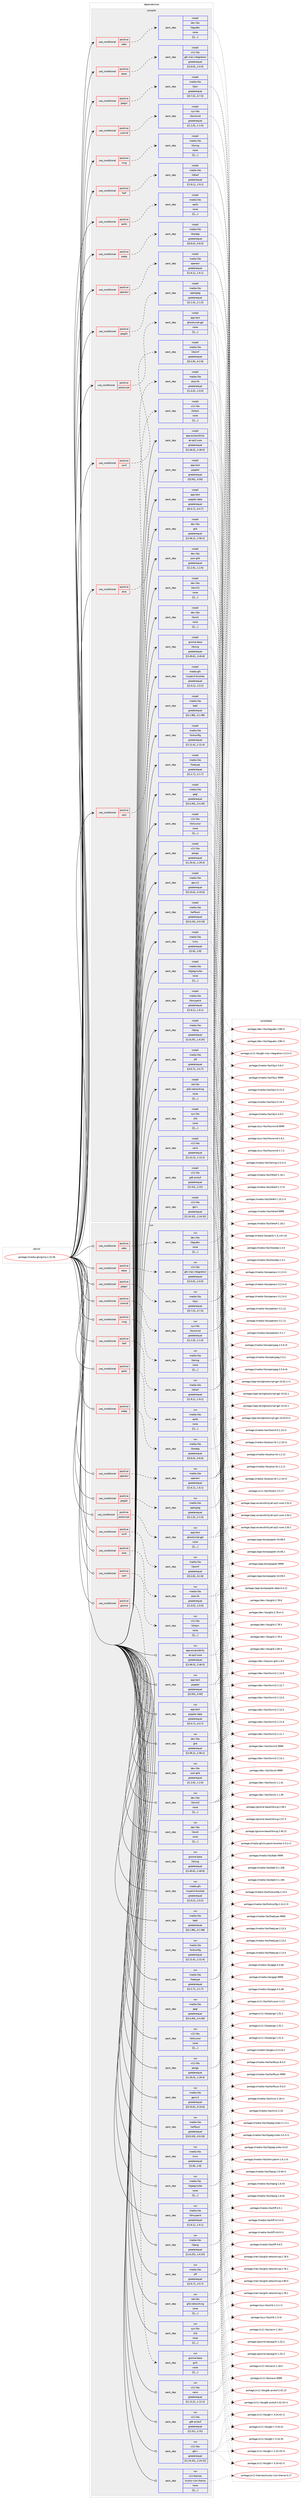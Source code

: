 digraph prolog {

# *************
# Graph options
# *************

newrank=true;
concentrate=true;
compound=true;
graph [rankdir=LR,fontname=Helvetica,fontsize=10,ranksep=1.5];#, ranksep=2.5, nodesep=0.2];
edge  [arrowhead=vee];
node  [fontname=Helvetica,fontsize=10];

# **********
# The ebuild
# **********

subgraph cluster_leftcol {
color=gray;
label=<<i>ebuild</i>>;
id [label="portage://media-gfx/gimp-2.10.36", color=red, width=4, href="../media-gfx/gimp-2.10.36.svg"];
}

# ****************
# The dependencies
# ****************

subgraph cluster_midcol {
color=gray;
label=<<i>dependencies</i>>;
subgraph cluster_compile {
fillcolor="#eeeeee";
style=filled;
label=<<i>compile</i>>;
subgraph cond75657 {
dependency303439 [label=<<TABLE BORDER="0" CELLBORDER="1" CELLSPACING="0" CELLPADDING="4"><TR><TD ROWSPAN="3" CELLPADDING="10">use_conditional</TD></TR><TR><TD>positive</TD></TR><TR><TD>aalib</TD></TR></TABLE>>, shape=none, color=red];
subgraph pack225294 {
dependency303440 [label=<<TABLE BORDER="0" CELLBORDER="1" CELLSPACING="0" CELLPADDING="4" WIDTH="220"><TR><TD ROWSPAN="6" CELLPADDING="30">pack_dep</TD></TR><TR><TD WIDTH="110">install</TD></TR><TR><TD>media-libs</TD></TR><TR><TD>aalib</TD></TR><TR><TD>none</TD></TR><TR><TD>[[],,,,]</TD></TR></TABLE>>, shape=none, color=blue];
}
dependency303439:e -> dependency303440:w [weight=20,style="dashed",arrowhead="vee"];
}
id:e -> dependency303439:w [weight=20,style="solid",arrowhead="vee"];
subgraph cond75658 {
dependency303441 [label=<<TABLE BORDER="0" CELLBORDER="1" CELLSPACING="0" CELLPADDING="4"><TR><TD ROWSPAN="3" CELLPADDING="10">use_conditional</TD></TR><TR><TD>positive</TD></TR><TR><TD>alsa</TD></TR></TABLE>>, shape=none, color=red];
subgraph pack225295 {
dependency303442 [label=<<TABLE BORDER="0" CELLBORDER="1" CELLSPACING="0" CELLPADDING="4" WIDTH="220"><TR><TD ROWSPAN="6" CELLPADDING="30">pack_dep</TD></TR><TR><TD WIDTH="110">install</TD></TR><TR><TD>media-libs</TD></TR><TR><TD>alsa-lib</TD></TR><TR><TD>greaterequal</TD></TR><TR><TD>[[1,0,0],,,1.0.0]</TD></TR></TABLE>>, shape=none, color=blue];
}
dependency303441:e -> dependency303442:w [weight=20,style="dashed",arrowhead="vee"];
}
id:e -> dependency303441:w [weight=20,style="solid",arrowhead="vee"];
subgraph cond75659 {
dependency303443 [label=<<TABLE BORDER="0" CELLBORDER="1" CELLSPACING="0" CELLPADDING="4"><TR><TD ROWSPAN="3" CELLPADDING="10">use_conditional</TD></TR><TR><TD>positive</TD></TR><TR><TD>aqua</TD></TR></TABLE>>, shape=none, color=red];
subgraph pack225296 {
dependency303444 [label=<<TABLE BORDER="0" CELLBORDER="1" CELLSPACING="0" CELLPADDING="4" WIDTH="220"><TR><TD ROWSPAN="6" CELLPADDING="30">pack_dep</TD></TR><TR><TD WIDTH="110">install</TD></TR><TR><TD>x11-libs</TD></TR><TR><TD>gtk-mac-integration</TD></TR><TR><TD>greaterequal</TD></TR><TR><TD>[[2,0,0],,,2.0.0]</TD></TR></TABLE>>, shape=none, color=blue];
}
dependency303443:e -> dependency303444:w [weight=20,style="dashed",arrowhead="vee"];
}
id:e -> dependency303443:w [weight=20,style="solid",arrowhead="vee"];
subgraph cond75660 {
dependency303445 [label=<<TABLE BORDER="0" CELLBORDER="1" CELLSPACING="0" CELLPADDING="4"><TR><TD ROWSPAN="3" CELLPADDING="10">use_conditional</TD></TR><TR><TD>positive</TD></TR><TR><TD>heif</TD></TR></TABLE>>, shape=none, color=red];
subgraph pack225297 {
dependency303446 [label=<<TABLE BORDER="0" CELLBORDER="1" CELLSPACING="0" CELLPADDING="4" WIDTH="220"><TR><TD ROWSPAN="6" CELLPADDING="30">pack_dep</TD></TR><TR><TD WIDTH="110">install</TD></TR><TR><TD>media-libs</TD></TR><TR><TD>libheif</TD></TR><TR><TD>greaterequal</TD></TR><TR><TD>[[1,9,1],,,1.9.1]</TD></TR></TABLE>>, shape=none, color=blue];
}
dependency303445:e -> dependency303446:w [weight=20,style="dashed",arrowhead="vee"];
}
id:e -> dependency303445:w [weight=20,style="solid",arrowhead="vee"];
subgraph cond75661 {
dependency303447 [label=<<TABLE BORDER="0" CELLBORDER="1" CELLSPACING="0" CELLPADDING="4"><TR><TD ROWSPAN="3" CELLPADDING="10">use_conditional</TD></TR><TR><TD>positive</TD></TR><TR><TD>jpeg2k</TD></TR></TABLE>>, shape=none, color=red];
subgraph pack225298 {
dependency303448 [label=<<TABLE BORDER="0" CELLBORDER="1" CELLSPACING="0" CELLPADDING="4" WIDTH="220"><TR><TD ROWSPAN="6" CELLPADDING="30">pack_dep</TD></TR><TR><TD WIDTH="110">install</TD></TR><TR><TD>media-libs</TD></TR><TR><TD>openjpeg</TD></TR><TR><TD>greaterequal</TD></TR><TR><TD>[[2,1,0],,,2.1.0]</TD></TR></TABLE>>, shape=none, color=blue];
}
dependency303447:e -> dependency303448:w [weight=20,style="dashed",arrowhead="vee"];
}
id:e -> dependency303447:w [weight=20,style="solid",arrowhead="vee"];
subgraph cond75662 {
dependency303449 [label=<<TABLE BORDER="0" CELLBORDER="1" CELLSPACING="0" CELLPADDING="4"><TR><TD ROWSPAN="3" CELLPADDING="10">use_conditional</TD></TR><TR><TD>positive</TD></TR><TR><TD>jpegxl</TD></TR></TABLE>>, shape=none, color=red];
subgraph pack225299 {
dependency303450 [label=<<TABLE BORDER="0" CELLBORDER="1" CELLSPACING="0" CELLPADDING="4" WIDTH="220"><TR><TD ROWSPAN="6" CELLPADDING="30">pack_dep</TD></TR><TR><TD WIDTH="110">install</TD></TR><TR><TD>media-libs</TD></TR><TR><TD>libjxl</TD></TR><TR><TD>greaterequal</TD></TR><TR><TD>[[0,7,0],,,0.7.0]</TD></TR></TABLE>>, shape=none, color=blue];
}
dependency303449:e -> dependency303450:w [weight=20,style="dashed",arrowhead="vee"];
}
id:e -> dependency303449:w [weight=20,style="solid",arrowhead="vee"];
subgraph cond75663 {
dependency303451 [label=<<TABLE BORDER="0" CELLBORDER="1" CELLSPACING="0" CELLPADDING="4"><TR><TD ROWSPAN="3" CELLPADDING="10">use_conditional</TD></TR><TR><TD>positive</TD></TR><TR><TD>mng</TD></TR></TABLE>>, shape=none, color=red];
subgraph pack225300 {
dependency303452 [label=<<TABLE BORDER="0" CELLBORDER="1" CELLSPACING="0" CELLPADDING="4" WIDTH="220"><TR><TD ROWSPAN="6" CELLPADDING="30">pack_dep</TD></TR><TR><TD WIDTH="110">install</TD></TR><TR><TD>media-libs</TD></TR><TR><TD>libmng</TD></TR><TR><TD>none</TD></TR><TR><TD>[[],,,,]</TD></TR></TABLE>>, shape=none, color=blue];
}
dependency303451:e -> dependency303452:w [weight=20,style="dashed",arrowhead="vee"];
}
id:e -> dependency303451:w [weight=20,style="solid",arrowhead="vee"];
subgraph cond75664 {
dependency303453 [label=<<TABLE BORDER="0" CELLBORDER="1" CELLSPACING="0" CELLPADDING="4"><TR><TD ROWSPAN="3" CELLPADDING="10">use_conditional</TD></TR><TR><TD>positive</TD></TR><TR><TD>openexr</TD></TR></TABLE>>, shape=none, color=red];
subgraph pack225301 {
dependency303454 [label=<<TABLE BORDER="0" CELLBORDER="1" CELLSPACING="0" CELLPADDING="4" WIDTH="220"><TR><TD ROWSPAN="6" CELLPADDING="30">pack_dep</TD></TR><TR><TD WIDTH="110">install</TD></TR><TR><TD>media-libs</TD></TR><TR><TD>openexr</TD></TR><TR><TD>greaterequal</TD></TR><TR><TD>[[1,6,1],,,1.6.1]</TD></TR></TABLE>>, shape=none, color=blue];
}
dependency303453:e -> dependency303454:w [weight=20,style="dashed",arrowhead="vee"];
}
id:e -> dependency303453:w [weight=20,style="solid",arrowhead="vee"];
subgraph cond75665 {
dependency303455 [label=<<TABLE BORDER="0" CELLBORDER="1" CELLSPACING="0" CELLPADDING="4"><TR><TD ROWSPAN="3" CELLPADDING="10">use_conditional</TD></TR><TR><TD>positive</TD></TR><TR><TD>postscript</TD></TR></TABLE>>, shape=none, color=red];
subgraph pack225302 {
dependency303456 [label=<<TABLE BORDER="0" CELLBORDER="1" CELLSPACING="0" CELLPADDING="4" WIDTH="220"><TR><TD ROWSPAN="6" CELLPADDING="30">pack_dep</TD></TR><TR><TD WIDTH="110">install</TD></TR><TR><TD>app-text</TD></TR><TR><TD>ghostscript-gpl</TD></TR><TR><TD>none</TD></TR><TR><TD>[[],,,,]</TD></TR></TABLE>>, shape=none, color=blue];
}
dependency303455:e -> dependency303456:w [weight=20,style="dashed",arrowhead="vee"];
}
id:e -> dependency303455:w [weight=20,style="solid",arrowhead="vee"];
subgraph cond75666 {
dependency303457 [label=<<TABLE BORDER="0" CELLBORDER="1" CELLSPACING="0" CELLPADDING="4"><TR><TD ROWSPAN="3" CELLPADDING="10">use_conditional</TD></TR><TR><TD>positive</TD></TR><TR><TD>udev</TD></TR></TABLE>>, shape=none, color=red];
subgraph pack225303 {
dependency303458 [label=<<TABLE BORDER="0" CELLBORDER="1" CELLSPACING="0" CELLPADDING="4" WIDTH="220"><TR><TD ROWSPAN="6" CELLPADDING="30">pack_dep</TD></TR><TR><TD WIDTH="110">install</TD></TR><TR><TD>dev-libs</TD></TR><TR><TD>libgudev</TD></TR><TR><TD>none</TD></TR><TR><TD>[[],,,,]</TD></TR></TABLE>>, shape=none, color=blue];
}
dependency303457:e -> dependency303458:w [weight=20,style="dashed",arrowhead="vee"];
}
id:e -> dependency303457:w [weight=20,style="solid",arrowhead="vee"];
subgraph cond75667 {
dependency303459 [label=<<TABLE BORDER="0" CELLBORDER="1" CELLSPACING="0" CELLPADDING="4"><TR><TD ROWSPAN="3" CELLPADDING="10">use_conditional</TD></TR><TR><TD>positive</TD></TR><TR><TD>unwind</TD></TR></TABLE>>, shape=none, color=red];
subgraph pack225304 {
dependency303460 [label=<<TABLE BORDER="0" CELLBORDER="1" CELLSPACING="0" CELLPADDING="4" WIDTH="220"><TR><TD ROWSPAN="6" CELLPADDING="30">pack_dep</TD></TR><TR><TD WIDTH="110">install</TD></TR><TR><TD>sys-libs</TD></TR><TR><TD>libunwind</TD></TR><TR><TD>greaterequal</TD></TR><TR><TD>[[1,1,0],,,1.1.0]</TD></TR></TABLE>>, shape=none, color=blue];
}
dependency303459:e -> dependency303460:w [weight=20,style="dashed",arrowhead="vee"];
}
id:e -> dependency303459:w [weight=20,style="solid",arrowhead="vee"];
subgraph cond75668 {
dependency303461 [label=<<TABLE BORDER="0" CELLBORDER="1" CELLSPACING="0" CELLPADDING="4"><TR><TD ROWSPAN="3" CELLPADDING="10">use_conditional</TD></TR><TR><TD>positive</TD></TR><TR><TD>webp</TD></TR></TABLE>>, shape=none, color=red];
subgraph pack225305 {
dependency303462 [label=<<TABLE BORDER="0" CELLBORDER="1" CELLSPACING="0" CELLPADDING="4" WIDTH="220"><TR><TD ROWSPAN="6" CELLPADDING="30">pack_dep</TD></TR><TR><TD WIDTH="110">install</TD></TR><TR><TD>media-libs</TD></TR><TR><TD>libwebp</TD></TR><TR><TD>greaterequal</TD></TR><TR><TD>[[0,6,0],,,0.6.0]</TD></TR></TABLE>>, shape=none, color=blue];
}
dependency303461:e -> dependency303462:w [weight=20,style="dashed",arrowhead="vee"];
}
id:e -> dependency303461:w [weight=20,style="solid",arrowhead="vee"];
subgraph cond75669 {
dependency303463 [label=<<TABLE BORDER="0" CELLBORDER="1" CELLSPACING="0" CELLPADDING="4"><TR><TD ROWSPAN="3" CELLPADDING="10">use_conditional</TD></TR><TR><TD>positive</TD></TR><TR><TD>wmf</TD></TR></TABLE>>, shape=none, color=red];
subgraph pack225306 {
dependency303464 [label=<<TABLE BORDER="0" CELLBORDER="1" CELLSPACING="0" CELLPADDING="4" WIDTH="220"><TR><TD ROWSPAN="6" CELLPADDING="30">pack_dep</TD></TR><TR><TD WIDTH="110">install</TD></TR><TR><TD>media-libs</TD></TR><TR><TD>libwmf</TD></TR><TR><TD>greaterequal</TD></TR><TR><TD>[[0,2,8],,,0.2.8]</TD></TR></TABLE>>, shape=none, color=blue];
}
dependency303463:e -> dependency303464:w [weight=20,style="dashed",arrowhead="vee"];
}
id:e -> dependency303463:w [weight=20,style="solid",arrowhead="vee"];
subgraph cond75670 {
dependency303465 [label=<<TABLE BORDER="0" CELLBORDER="1" CELLSPACING="0" CELLPADDING="4"><TR><TD ROWSPAN="3" CELLPADDING="10">use_conditional</TD></TR><TR><TD>positive</TD></TR><TR><TD>xpm</TD></TR></TABLE>>, shape=none, color=red];
subgraph pack225307 {
dependency303466 [label=<<TABLE BORDER="0" CELLBORDER="1" CELLSPACING="0" CELLPADDING="4" WIDTH="220"><TR><TD ROWSPAN="6" CELLPADDING="30">pack_dep</TD></TR><TR><TD WIDTH="110">install</TD></TR><TR><TD>x11-libs</TD></TR><TR><TD>libXpm</TD></TR><TR><TD>none</TD></TR><TR><TD>[[],,,,]</TD></TR></TABLE>>, shape=none, color=blue];
}
dependency303465:e -> dependency303466:w [weight=20,style="dashed",arrowhead="vee"];
}
id:e -> dependency303465:w [weight=20,style="solid",arrowhead="vee"];
subgraph pack225308 {
dependency303467 [label=<<TABLE BORDER="0" CELLBORDER="1" CELLSPACING="0" CELLPADDING="4" WIDTH="220"><TR><TD ROWSPAN="6" CELLPADDING="30">pack_dep</TD></TR><TR><TD WIDTH="110">install</TD></TR><TR><TD>app-accessibility</TD></TR><TR><TD>at-spi2-core</TD></TR><TR><TD>greaterequal</TD></TR><TR><TD>[[2,46,0],,,2.46.0]</TD></TR></TABLE>>, shape=none, color=blue];
}
id:e -> dependency303467:w [weight=20,style="solid",arrowhead="vee"];
subgraph pack225309 {
dependency303468 [label=<<TABLE BORDER="0" CELLBORDER="1" CELLSPACING="0" CELLPADDING="4" WIDTH="220"><TR><TD ROWSPAN="6" CELLPADDING="30">pack_dep</TD></TR><TR><TD WIDTH="110">install</TD></TR><TR><TD>app-text</TD></TR><TR><TD>poppler</TD></TR><TR><TD>greaterequal</TD></TR><TR><TD>[[0,50],,,0.50]</TD></TR></TABLE>>, shape=none, color=blue];
}
id:e -> dependency303468:w [weight=20,style="solid",arrowhead="vee"];
subgraph pack225310 {
dependency303469 [label=<<TABLE BORDER="0" CELLBORDER="1" CELLSPACING="0" CELLPADDING="4" WIDTH="220"><TR><TD ROWSPAN="6" CELLPADDING="30">pack_dep</TD></TR><TR><TD WIDTH="110">install</TD></TR><TR><TD>app-text</TD></TR><TR><TD>poppler-data</TD></TR><TR><TD>greaterequal</TD></TR><TR><TD>[[0,4,7],,,0.4.7]</TD></TR></TABLE>>, shape=none, color=blue];
}
id:e -> dependency303469:w [weight=20,style="solid",arrowhead="vee"];
subgraph pack225311 {
dependency303470 [label=<<TABLE BORDER="0" CELLBORDER="1" CELLSPACING="0" CELLPADDING="4" WIDTH="220"><TR><TD ROWSPAN="6" CELLPADDING="30">pack_dep</TD></TR><TR><TD WIDTH="110">install</TD></TR><TR><TD>dev-libs</TD></TR><TR><TD>glib</TD></TR><TR><TD>greaterequal</TD></TR><TR><TD>[[2,56,2],,,2.56.2]</TD></TR></TABLE>>, shape=none, color=blue];
}
id:e -> dependency303470:w [weight=20,style="solid",arrowhead="vee"];
subgraph pack225312 {
dependency303471 [label=<<TABLE BORDER="0" CELLBORDER="1" CELLSPACING="0" CELLPADDING="4" WIDTH="220"><TR><TD ROWSPAN="6" CELLPADDING="30">pack_dep</TD></TR><TR><TD WIDTH="110">install</TD></TR><TR><TD>dev-libs</TD></TR><TR><TD>json-glib</TD></TR><TR><TD>greaterequal</TD></TR><TR><TD>[[1,2,6],,,1.2.6]</TD></TR></TABLE>>, shape=none, color=blue];
}
id:e -> dependency303471:w [weight=20,style="solid",arrowhead="vee"];
subgraph pack225313 {
dependency303472 [label=<<TABLE BORDER="0" CELLBORDER="1" CELLSPACING="0" CELLPADDING="4" WIDTH="220"><TR><TD ROWSPAN="6" CELLPADDING="30">pack_dep</TD></TR><TR><TD WIDTH="110">install</TD></TR><TR><TD>dev-libs</TD></TR><TR><TD>libxml2</TD></TR><TR><TD>none</TD></TR><TR><TD>[[],,,,]</TD></TR></TABLE>>, shape=none, color=blue];
}
id:e -> dependency303472:w [weight=20,style="solid",arrowhead="vee"];
subgraph pack225314 {
dependency303473 [label=<<TABLE BORDER="0" CELLBORDER="1" CELLSPACING="0" CELLPADDING="4" WIDTH="220"><TR><TD ROWSPAN="6" CELLPADDING="30">pack_dep</TD></TR><TR><TD WIDTH="110">install</TD></TR><TR><TD>dev-libs</TD></TR><TR><TD>libxslt</TD></TR><TR><TD>none</TD></TR><TR><TD>[[],,,,]</TD></TR></TABLE>>, shape=none, color=blue];
}
id:e -> dependency303473:w [weight=20,style="solid",arrowhead="vee"];
subgraph pack225315 {
dependency303474 [label=<<TABLE BORDER="0" CELLBORDER="1" CELLSPACING="0" CELLPADDING="4" WIDTH="220"><TR><TD ROWSPAN="6" CELLPADDING="30">pack_dep</TD></TR><TR><TD WIDTH="110">install</TD></TR><TR><TD>gnome-base</TD></TR><TR><TD>librsvg</TD></TR><TR><TD>greaterequal</TD></TR><TR><TD>[[2,40,6],,,2.40.6]</TD></TR></TABLE>>, shape=none, color=blue];
}
id:e -> dependency303474:w [weight=20,style="solid",arrowhead="vee"];
subgraph pack225316 {
dependency303475 [label=<<TABLE BORDER="0" CELLBORDER="1" CELLSPACING="0" CELLPADDING="4" WIDTH="220"><TR><TD ROWSPAN="6" CELLPADDING="30">pack_dep</TD></TR><TR><TD WIDTH="110">install</TD></TR><TR><TD>media-gfx</TD></TR><TR><TD>mypaint-brushes</TD></TR><TR><TD>greaterequal</TD></TR><TR><TD>[[2,0,2],,,2.0.2]</TD></TR></TABLE>>, shape=none, color=blue];
}
id:e -> dependency303475:w [weight=20,style="solid",arrowhead="vee"];
subgraph pack225317 {
dependency303476 [label=<<TABLE BORDER="0" CELLBORDER="1" CELLSPACING="0" CELLPADDING="4" WIDTH="220"><TR><TD ROWSPAN="6" CELLPADDING="30">pack_dep</TD></TR><TR><TD WIDTH="110">install</TD></TR><TR><TD>media-libs</TD></TR><TR><TD>babl</TD></TR><TR><TD>greaterequal</TD></TR><TR><TD>[[0,1,98],,,0.1.98]</TD></TR></TABLE>>, shape=none, color=blue];
}
id:e -> dependency303476:w [weight=20,style="solid",arrowhead="vee"];
subgraph pack225318 {
dependency303477 [label=<<TABLE BORDER="0" CELLBORDER="1" CELLSPACING="0" CELLPADDING="4" WIDTH="220"><TR><TD ROWSPAN="6" CELLPADDING="30">pack_dep</TD></TR><TR><TD WIDTH="110">install</TD></TR><TR><TD>media-libs</TD></TR><TR><TD>fontconfig</TD></TR><TR><TD>greaterequal</TD></TR><TR><TD>[[2,12,4],,,2.12.4]</TD></TR></TABLE>>, shape=none, color=blue];
}
id:e -> dependency303477:w [weight=20,style="solid",arrowhead="vee"];
subgraph pack225319 {
dependency303478 [label=<<TABLE BORDER="0" CELLBORDER="1" CELLSPACING="0" CELLPADDING="4" WIDTH="220"><TR><TD ROWSPAN="6" CELLPADDING="30">pack_dep</TD></TR><TR><TD WIDTH="110">install</TD></TR><TR><TD>media-libs</TD></TR><TR><TD>freetype</TD></TR><TR><TD>greaterequal</TD></TR><TR><TD>[[2,1,7],,,2.1.7]</TD></TR></TABLE>>, shape=none, color=blue];
}
id:e -> dependency303478:w [weight=20,style="solid",arrowhead="vee"];
subgraph pack225320 {
dependency303479 [label=<<TABLE BORDER="0" CELLBORDER="1" CELLSPACING="0" CELLPADDING="4" WIDTH="220"><TR><TD ROWSPAN="6" CELLPADDING="30">pack_dep</TD></TR><TR><TD WIDTH="110">install</TD></TR><TR><TD>media-libs</TD></TR><TR><TD>gegl</TD></TR><TR><TD>greaterequal</TD></TR><TR><TD>[[0,4,40],,,0.4.40]</TD></TR></TABLE>>, shape=none, color=blue];
}
id:e -> dependency303479:w [weight=20,style="solid",arrowhead="vee"];
subgraph pack225321 {
dependency303480 [label=<<TABLE BORDER="0" CELLBORDER="1" CELLSPACING="0" CELLPADDING="4" WIDTH="220"><TR><TD ROWSPAN="6" CELLPADDING="30">pack_dep</TD></TR><TR><TD WIDTH="110">install</TD></TR><TR><TD>media-libs</TD></TR><TR><TD>gexiv2</TD></TR><TR><TD>greaterequal</TD></TR><TR><TD>[[0,10,6],,,0.10.6]</TD></TR></TABLE>>, shape=none, color=blue];
}
id:e -> dependency303480:w [weight=20,style="solid",arrowhead="vee"];
subgraph pack225322 {
dependency303481 [label=<<TABLE BORDER="0" CELLBORDER="1" CELLSPACING="0" CELLPADDING="4" WIDTH="220"><TR><TD ROWSPAN="6" CELLPADDING="30">pack_dep</TD></TR><TR><TD WIDTH="110">install</TD></TR><TR><TD>media-libs</TD></TR><TR><TD>harfbuzz</TD></TR><TR><TD>greaterequal</TD></TR><TR><TD>[[0,9,19],,,0.9.19]</TD></TR></TABLE>>, shape=none, color=blue];
}
id:e -> dependency303481:w [weight=20,style="solid",arrowhead="vee"];
subgraph pack225323 {
dependency303482 [label=<<TABLE BORDER="0" CELLBORDER="1" CELLSPACING="0" CELLPADDING="4" WIDTH="220"><TR><TD ROWSPAN="6" CELLPADDING="30">pack_dep</TD></TR><TR><TD WIDTH="110">install</TD></TR><TR><TD>media-libs</TD></TR><TR><TD>lcms</TD></TR><TR><TD>greaterequal</TD></TR><TR><TD>[[2,8],,,2.8]</TD></TR></TABLE>>, shape=none, color=blue];
}
id:e -> dependency303482:w [weight=20,style="solid",arrowhead="vee"];
subgraph pack225324 {
dependency303483 [label=<<TABLE BORDER="0" CELLBORDER="1" CELLSPACING="0" CELLPADDING="4" WIDTH="220"><TR><TD ROWSPAN="6" CELLPADDING="30">pack_dep</TD></TR><TR><TD WIDTH="110">install</TD></TR><TR><TD>media-libs</TD></TR><TR><TD>libjpeg-turbo</TD></TR><TR><TD>none</TD></TR><TR><TD>[[],,,,]</TD></TR></TABLE>>, shape=none, color=blue];
}
id:e -> dependency303483:w [weight=20,style="solid",arrowhead="vee"];
subgraph pack225325 {
dependency303484 [label=<<TABLE BORDER="0" CELLBORDER="1" CELLSPACING="0" CELLPADDING="4" WIDTH="220"><TR><TD ROWSPAN="6" CELLPADDING="30">pack_dep</TD></TR><TR><TD WIDTH="110">install</TD></TR><TR><TD>media-libs</TD></TR><TR><TD>libmypaint</TD></TR><TR><TD>greaterequal</TD></TR><TR><TD>[[1,6,1],,,1.6.1]</TD></TR></TABLE>>, shape=none, color=blue];
}
id:e -> dependency303484:w [weight=20,style="solid",arrowhead="vee"];
subgraph pack225326 {
dependency303485 [label=<<TABLE BORDER="0" CELLBORDER="1" CELLSPACING="0" CELLPADDING="4" WIDTH="220"><TR><TD ROWSPAN="6" CELLPADDING="30">pack_dep</TD></TR><TR><TD WIDTH="110">install</TD></TR><TR><TD>media-libs</TD></TR><TR><TD>libpng</TD></TR><TR><TD>greaterequal</TD></TR><TR><TD>[[1,6,25],,,1.6.25]</TD></TR></TABLE>>, shape=none, color=blue];
}
id:e -> dependency303485:w [weight=20,style="solid",arrowhead="vee"];
subgraph pack225327 {
dependency303486 [label=<<TABLE BORDER="0" CELLBORDER="1" CELLSPACING="0" CELLPADDING="4" WIDTH="220"><TR><TD ROWSPAN="6" CELLPADDING="30">pack_dep</TD></TR><TR><TD WIDTH="110">install</TD></TR><TR><TD>media-libs</TD></TR><TR><TD>tiff</TD></TR><TR><TD>greaterequal</TD></TR><TR><TD>[[3,5,7],,,3.5.7]</TD></TR></TABLE>>, shape=none, color=blue];
}
id:e -> dependency303486:w [weight=20,style="solid",arrowhead="vee"];
subgraph pack225328 {
dependency303487 [label=<<TABLE BORDER="0" CELLBORDER="1" CELLSPACING="0" CELLPADDING="4" WIDTH="220"><TR><TD ROWSPAN="6" CELLPADDING="30">pack_dep</TD></TR><TR><TD WIDTH="110">install</TD></TR><TR><TD>net-libs</TD></TR><TR><TD>glib-networking</TD></TR><TR><TD>none</TD></TR><TR><TD>[[],,,,]</TD></TR></TABLE>>, shape=none, color=blue];
}
id:e -> dependency303487:w [weight=20,style="solid",arrowhead="vee"];
subgraph pack225329 {
dependency303488 [label=<<TABLE BORDER="0" CELLBORDER="1" CELLSPACING="0" CELLPADDING="4" WIDTH="220"><TR><TD ROWSPAN="6" CELLPADDING="30">pack_dep</TD></TR><TR><TD WIDTH="110">install</TD></TR><TR><TD>sys-libs</TD></TR><TR><TD>zlib</TD></TR><TR><TD>none</TD></TR><TR><TD>[[],,,,]</TD></TR></TABLE>>, shape=none, color=blue];
}
id:e -> dependency303488:w [weight=20,style="solid",arrowhead="vee"];
subgraph pack225330 {
dependency303489 [label=<<TABLE BORDER="0" CELLBORDER="1" CELLSPACING="0" CELLPADDING="4" WIDTH="220"><TR><TD ROWSPAN="6" CELLPADDING="30">pack_dep</TD></TR><TR><TD WIDTH="110">install</TD></TR><TR><TD>x11-libs</TD></TR><TR><TD>cairo</TD></TR><TR><TD>greaterequal</TD></TR><TR><TD>[[1,12,2],,,1.12.2]</TD></TR></TABLE>>, shape=none, color=blue];
}
id:e -> dependency303489:w [weight=20,style="solid",arrowhead="vee"];
subgraph pack225331 {
dependency303490 [label=<<TABLE BORDER="0" CELLBORDER="1" CELLSPACING="0" CELLPADDING="4" WIDTH="220"><TR><TD ROWSPAN="6" CELLPADDING="30">pack_dep</TD></TR><TR><TD WIDTH="110">install</TD></TR><TR><TD>x11-libs</TD></TR><TR><TD>gdk-pixbuf</TD></TR><TR><TD>greaterequal</TD></TR><TR><TD>[[2,31],,,2.31]</TD></TR></TABLE>>, shape=none, color=blue];
}
id:e -> dependency303490:w [weight=20,style="solid",arrowhead="vee"];
subgraph pack225332 {
dependency303491 [label=<<TABLE BORDER="0" CELLBORDER="1" CELLSPACING="0" CELLPADDING="4" WIDTH="220"><TR><TD ROWSPAN="6" CELLPADDING="30">pack_dep</TD></TR><TR><TD WIDTH="110">install</TD></TR><TR><TD>x11-libs</TD></TR><TR><TD>gtk+</TD></TR><TR><TD>greaterequal</TD></TR><TR><TD>[[2,24,32],,,2.24.32]</TD></TR></TABLE>>, shape=none, color=blue];
}
id:e -> dependency303491:w [weight=20,style="solid",arrowhead="vee"];
subgraph pack225333 {
dependency303492 [label=<<TABLE BORDER="0" CELLBORDER="1" CELLSPACING="0" CELLPADDING="4" WIDTH="220"><TR><TD ROWSPAN="6" CELLPADDING="30">pack_dep</TD></TR><TR><TD WIDTH="110">install</TD></TR><TR><TD>x11-libs</TD></TR><TR><TD>libXcursor</TD></TR><TR><TD>none</TD></TR><TR><TD>[[],,,,]</TD></TR></TABLE>>, shape=none, color=blue];
}
id:e -> dependency303492:w [weight=20,style="solid",arrowhead="vee"];
subgraph pack225334 {
dependency303493 [label=<<TABLE BORDER="0" CELLBORDER="1" CELLSPACING="0" CELLPADDING="4" WIDTH="220"><TR><TD ROWSPAN="6" CELLPADDING="30">pack_dep</TD></TR><TR><TD WIDTH="110">install</TD></TR><TR><TD>x11-libs</TD></TR><TR><TD>pango</TD></TR><TR><TD>greaterequal</TD></TR><TR><TD>[[1,29,4],,,1.29.4]</TD></TR></TABLE>>, shape=none, color=blue];
}
id:e -> dependency303493:w [weight=20,style="solid",arrowhead="vee"];
}
subgraph cluster_compileandrun {
fillcolor="#eeeeee";
style=filled;
label=<<i>compile and run</i>>;
}
subgraph cluster_run {
fillcolor="#eeeeee";
style=filled;
label=<<i>run</i>>;
subgraph cond75671 {
dependency303494 [label=<<TABLE BORDER="0" CELLBORDER="1" CELLSPACING="0" CELLPADDING="4"><TR><TD ROWSPAN="3" CELLPADDING="10">use_conditional</TD></TR><TR><TD>positive</TD></TR><TR><TD>aalib</TD></TR></TABLE>>, shape=none, color=red];
subgraph pack225335 {
dependency303495 [label=<<TABLE BORDER="0" CELLBORDER="1" CELLSPACING="0" CELLPADDING="4" WIDTH="220"><TR><TD ROWSPAN="6" CELLPADDING="30">pack_dep</TD></TR><TR><TD WIDTH="110">run</TD></TR><TR><TD>media-libs</TD></TR><TR><TD>aalib</TD></TR><TR><TD>none</TD></TR><TR><TD>[[],,,,]</TD></TR></TABLE>>, shape=none, color=blue];
}
dependency303494:e -> dependency303495:w [weight=20,style="dashed",arrowhead="vee"];
}
id:e -> dependency303494:w [weight=20,style="solid",arrowhead="odot"];
subgraph cond75672 {
dependency303496 [label=<<TABLE BORDER="0" CELLBORDER="1" CELLSPACING="0" CELLPADDING="4"><TR><TD ROWSPAN="3" CELLPADDING="10">use_conditional</TD></TR><TR><TD>positive</TD></TR><TR><TD>alsa</TD></TR></TABLE>>, shape=none, color=red];
subgraph pack225336 {
dependency303497 [label=<<TABLE BORDER="0" CELLBORDER="1" CELLSPACING="0" CELLPADDING="4" WIDTH="220"><TR><TD ROWSPAN="6" CELLPADDING="30">pack_dep</TD></TR><TR><TD WIDTH="110">run</TD></TR><TR><TD>media-libs</TD></TR><TR><TD>alsa-lib</TD></TR><TR><TD>greaterequal</TD></TR><TR><TD>[[1,0,0],,,1.0.0]</TD></TR></TABLE>>, shape=none, color=blue];
}
dependency303496:e -> dependency303497:w [weight=20,style="dashed",arrowhead="vee"];
}
id:e -> dependency303496:w [weight=20,style="solid",arrowhead="odot"];
subgraph cond75673 {
dependency303498 [label=<<TABLE BORDER="0" CELLBORDER="1" CELLSPACING="0" CELLPADDING="4"><TR><TD ROWSPAN="3" CELLPADDING="10">use_conditional</TD></TR><TR><TD>positive</TD></TR><TR><TD>aqua</TD></TR></TABLE>>, shape=none, color=red];
subgraph pack225337 {
dependency303499 [label=<<TABLE BORDER="0" CELLBORDER="1" CELLSPACING="0" CELLPADDING="4" WIDTH="220"><TR><TD ROWSPAN="6" CELLPADDING="30">pack_dep</TD></TR><TR><TD WIDTH="110">run</TD></TR><TR><TD>x11-libs</TD></TR><TR><TD>gtk-mac-integration</TD></TR><TR><TD>greaterequal</TD></TR><TR><TD>[[2,0,0],,,2.0.0]</TD></TR></TABLE>>, shape=none, color=blue];
}
dependency303498:e -> dependency303499:w [weight=20,style="dashed",arrowhead="vee"];
}
id:e -> dependency303498:w [weight=20,style="solid",arrowhead="odot"];
subgraph cond75674 {
dependency303500 [label=<<TABLE BORDER="0" CELLBORDER="1" CELLSPACING="0" CELLPADDING="4"><TR><TD ROWSPAN="3" CELLPADDING="10">use_conditional</TD></TR><TR><TD>positive</TD></TR><TR><TD>gnome</TD></TR></TABLE>>, shape=none, color=red];
subgraph pack225338 {
dependency303501 [label=<<TABLE BORDER="0" CELLBORDER="1" CELLSPACING="0" CELLPADDING="4" WIDTH="220"><TR><TD ROWSPAN="6" CELLPADDING="30">pack_dep</TD></TR><TR><TD WIDTH="110">run</TD></TR><TR><TD>gnome-base</TD></TR><TR><TD>gvfs</TD></TR><TR><TD>none</TD></TR><TR><TD>[[],,,,]</TD></TR></TABLE>>, shape=none, color=blue];
}
dependency303500:e -> dependency303501:w [weight=20,style="dashed",arrowhead="vee"];
}
id:e -> dependency303500:w [weight=20,style="solid",arrowhead="odot"];
subgraph cond75675 {
dependency303502 [label=<<TABLE BORDER="0" CELLBORDER="1" CELLSPACING="0" CELLPADDING="4"><TR><TD ROWSPAN="3" CELLPADDING="10">use_conditional</TD></TR><TR><TD>positive</TD></TR><TR><TD>heif</TD></TR></TABLE>>, shape=none, color=red];
subgraph pack225339 {
dependency303503 [label=<<TABLE BORDER="0" CELLBORDER="1" CELLSPACING="0" CELLPADDING="4" WIDTH="220"><TR><TD ROWSPAN="6" CELLPADDING="30">pack_dep</TD></TR><TR><TD WIDTH="110">run</TD></TR><TR><TD>media-libs</TD></TR><TR><TD>libheif</TD></TR><TR><TD>greaterequal</TD></TR><TR><TD>[[1,9,1],,,1.9.1]</TD></TR></TABLE>>, shape=none, color=blue];
}
dependency303502:e -> dependency303503:w [weight=20,style="dashed",arrowhead="vee"];
}
id:e -> dependency303502:w [weight=20,style="solid",arrowhead="odot"];
subgraph cond75676 {
dependency303504 [label=<<TABLE BORDER="0" CELLBORDER="1" CELLSPACING="0" CELLPADDING="4"><TR><TD ROWSPAN="3" CELLPADDING="10">use_conditional</TD></TR><TR><TD>positive</TD></TR><TR><TD>jpeg2k</TD></TR></TABLE>>, shape=none, color=red];
subgraph pack225340 {
dependency303505 [label=<<TABLE BORDER="0" CELLBORDER="1" CELLSPACING="0" CELLPADDING="4" WIDTH="220"><TR><TD ROWSPAN="6" CELLPADDING="30">pack_dep</TD></TR><TR><TD WIDTH="110">run</TD></TR><TR><TD>media-libs</TD></TR><TR><TD>openjpeg</TD></TR><TR><TD>greaterequal</TD></TR><TR><TD>[[2,1,0],,,2.1.0]</TD></TR></TABLE>>, shape=none, color=blue];
}
dependency303504:e -> dependency303505:w [weight=20,style="dashed",arrowhead="vee"];
}
id:e -> dependency303504:w [weight=20,style="solid",arrowhead="odot"];
subgraph cond75677 {
dependency303506 [label=<<TABLE BORDER="0" CELLBORDER="1" CELLSPACING="0" CELLPADDING="4"><TR><TD ROWSPAN="3" CELLPADDING="10">use_conditional</TD></TR><TR><TD>positive</TD></TR><TR><TD>jpegxl</TD></TR></TABLE>>, shape=none, color=red];
subgraph pack225341 {
dependency303507 [label=<<TABLE BORDER="0" CELLBORDER="1" CELLSPACING="0" CELLPADDING="4" WIDTH="220"><TR><TD ROWSPAN="6" CELLPADDING="30">pack_dep</TD></TR><TR><TD WIDTH="110">run</TD></TR><TR><TD>media-libs</TD></TR><TR><TD>libjxl</TD></TR><TR><TD>greaterequal</TD></TR><TR><TD>[[0,7,0],,,0.7.0]</TD></TR></TABLE>>, shape=none, color=blue];
}
dependency303506:e -> dependency303507:w [weight=20,style="dashed",arrowhead="vee"];
}
id:e -> dependency303506:w [weight=20,style="solid",arrowhead="odot"];
subgraph cond75678 {
dependency303508 [label=<<TABLE BORDER="0" CELLBORDER="1" CELLSPACING="0" CELLPADDING="4"><TR><TD ROWSPAN="3" CELLPADDING="10">use_conditional</TD></TR><TR><TD>positive</TD></TR><TR><TD>mng</TD></TR></TABLE>>, shape=none, color=red];
subgraph pack225342 {
dependency303509 [label=<<TABLE BORDER="0" CELLBORDER="1" CELLSPACING="0" CELLPADDING="4" WIDTH="220"><TR><TD ROWSPAN="6" CELLPADDING="30">pack_dep</TD></TR><TR><TD WIDTH="110">run</TD></TR><TR><TD>media-libs</TD></TR><TR><TD>libmng</TD></TR><TR><TD>none</TD></TR><TR><TD>[[],,,,]</TD></TR></TABLE>>, shape=none, color=blue];
}
dependency303508:e -> dependency303509:w [weight=20,style="dashed",arrowhead="vee"];
}
id:e -> dependency303508:w [weight=20,style="solid",arrowhead="odot"];
subgraph cond75679 {
dependency303510 [label=<<TABLE BORDER="0" CELLBORDER="1" CELLSPACING="0" CELLPADDING="4"><TR><TD ROWSPAN="3" CELLPADDING="10">use_conditional</TD></TR><TR><TD>positive</TD></TR><TR><TD>openexr</TD></TR></TABLE>>, shape=none, color=red];
subgraph pack225343 {
dependency303511 [label=<<TABLE BORDER="0" CELLBORDER="1" CELLSPACING="0" CELLPADDING="4" WIDTH="220"><TR><TD ROWSPAN="6" CELLPADDING="30">pack_dep</TD></TR><TR><TD WIDTH="110">run</TD></TR><TR><TD>media-libs</TD></TR><TR><TD>openexr</TD></TR><TR><TD>greaterequal</TD></TR><TR><TD>[[1,6,1],,,1.6.1]</TD></TR></TABLE>>, shape=none, color=blue];
}
dependency303510:e -> dependency303511:w [weight=20,style="dashed",arrowhead="vee"];
}
id:e -> dependency303510:w [weight=20,style="solid",arrowhead="odot"];
subgraph cond75680 {
dependency303512 [label=<<TABLE BORDER="0" CELLBORDER="1" CELLSPACING="0" CELLPADDING="4"><TR><TD ROWSPAN="3" CELLPADDING="10">use_conditional</TD></TR><TR><TD>positive</TD></TR><TR><TD>postscript</TD></TR></TABLE>>, shape=none, color=red];
subgraph pack225344 {
dependency303513 [label=<<TABLE BORDER="0" CELLBORDER="1" CELLSPACING="0" CELLPADDING="4" WIDTH="220"><TR><TD ROWSPAN="6" CELLPADDING="30">pack_dep</TD></TR><TR><TD WIDTH="110">run</TD></TR><TR><TD>app-text</TD></TR><TR><TD>ghostscript-gpl</TD></TR><TR><TD>none</TD></TR><TR><TD>[[],,,,]</TD></TR></TABLE>>, shape=none, color=blue];
}
dependency303512:e -> dependency303513:w [weight=20,style="dashed",arrowhead="vee"];
}
id:e -> dependency303512:w [weight=20,style="solid",arrowhead="odot"];
subgraph cond75681 {
dependency303514 [label=<<TABLE BORDER="0" CELLBORDER="1" CELLSPACING="0" CELLPADDING="4"><TR><TD ROWSPAN="3" CELLPADDING="10">use_conditional</TD></TR><TR><TD>positive</TD></TR><TR><TD>udev</TD></TR></TABLE>>, shape=none, color=red];
subgraph pack225345 {
dependency303515 [label=<<TABLE BORDER="0" CELLBORDER="1" CELLSPACING="0" CELLPADDING="4" WIDTH="220"><TR><TD ROWSPAN="6" CELLPADDING="30">pack_dep</TD></TR><TR><TD WIDTH="110">run</TD></TR><TR><TD>dev-libs</TD></TR><TR><TD>libgudev</TD></TR><TR><TD>none</TD></TR><TR><TD>[[],,,,]</TD></TR></TABLE>>, shape=none, color=blue];
}
dependency303514:e -> dependency303515:w [weight=20,style="dashed",arrowhead="vee"];
}
id:e -> dependency303514:w [weight=20,style="solid",arrowhead="odot"];
subgraph cond75682 {
dependency303516 [label=<<TABLE BORDER="0" CELLBORDER="1" CELLSPACING="0" CELLPADDING="4"><TR><TD ROWSPAN="3" CELLPADDING="10">use_conditional</TD></TR><TR><TD>positive</TD></TR><TR><TD>unwind</TD></TR></TABLE>>, shape=none, color=red];
subgraph pack225346 {
dependency303517 [label=<<TABLE BORDER="0" CELLBORDER="1" CELLSPACING="0" CELLPADDING="4" WIDTH="220"><TR><TD ROWSPAN="6" CELLPADDING="30">pack_dep</TD></TR><TR><TD WIDTH="110">run</TD></TR><TR><TD>sys-libs</TD></TR><TR><TD>libunwind</TD></TR><TR><TD>greaterequal</TD></TR><TR><TD>[[1,1,0],,,1.1.0]</TD></TR></TABLE>>, shape=none, color=blue];
}
dependency303516:e -> dependency303517:w [weight=20,style="dashed",arrowhead="vee"];
}
id:e -> dependency303516:w [weight=20,style="solid",arrowhead="odot"];
subgraph cond75683 {
dependency303518 [label=<<TABLE BORDER="0" CELLBORDER="1" CELLSPACING="0" CELLPADDING="4"><TR><TD ROWSPAN="3" CELLPADDING="10">use_conditional</TD></TR><TR><TD>positive</TD></TR><TR><TD>webp</TD></TR></TABLE>>, shape=none, color=red];
subgraph pack225347 {
dependency303519 [label=<<TABLE BORDER="0" CELLBORDER="1" CELLSPACING="0" CELLPADDING="4" WIDTH="220"><TR><TD ROWSPAN="6" CELLPADDING="30">pack_dep</TD></TR><TR><TD WIDTH="110">run</TD></TR><TR><TD>media-libs</TD></TR><TR><TD>libwebp</TD></TR><TR><TD>greaterequal</TD></TR><TR><TD>[[0,6,0],,,0.6.0]</TD></TR></TABLE>>, shape=none, color=blue];
}
dependency303518:e -> dependency303519:w [weight=20,style="dashed",arrowhead="vee"];
}
id:e -> dependency303518:w [weight=20,style="solid",arrowhead="odot"];
subgraph cond75684 {
dependency303520 [label=<<TABLE BORDER="0" CELLBORDER="1" CELLSPACING="0" CELLPADDING="4"><TR><TD ROWSPAN="3" CELLPADDING="10">use_conditional</TD></TR><TR><TD>positive</TD></TR><TR><TD>wmf</TD></TR></TABLE>>, shape=none, color=red];
subgraph pack225348 {
dependency303521 [label=<<TABLE BORDER="0" CELLBORDER="1" CELLSPACING="0" CELLPADDING="4" WIDTH="220"><TR><TD ROWSPAN="6" CELLPADDING="30">pack_dep</TD></TR><TR><TD WIDTH="110">run</TD></TR><TR><TD>media-libs</TD></TR><TR><TD>libwmf</TD></TR><TR><TD>greaterequal</TD></TR><TR><TD>[[0,2,8],,,0.2.8]</TD></TR></TABLE>>, shape=none, color=blue];
}
dependency303520:e -> dependency303521:w [weight=20,style="dashed",arrowhead="vee"];
}
id:e -> dependency303520:w [weight=20,style="solid",arrowhead="odot"];
subgraph cond75685 {
dependency303522 [label=<<TABLE BORDER="0" CELLBORDER="1" CELLSPACING="0" CELLPADDING="4"><TR><TD ROWSPAN="3" CELLPADDING="10">use_conditional</TD></TR><TR><TD>positive</TD></TR><TR><TD>xpm</TD></TR></TABLE>>, shape=none, color=red];
subgraph pack225349 {
dependency303523 [label=<<TABLE BORDER="0" CELLBORDER="1" CELLSPACING="0" CELLPADDING="4" WIDTH="220"><TR><TD ROWSPAN="6" CELLPADDING="30">pack_dep</TD></TR><TR><TD WIDTH="110">run</TD></TR><TR><TD>x11-libs</TD></TR><TR><TD>libXpm</TD></TR><TR><TD>none</TD></TR><TR><TD>[[],,,,]</TD></TR></TABLE>>, shape=none, color=blue];
}
dependency303522:e -> dependency303523:w [weight=20,style="dashed",arrowhead="vee"];
}
id:e -> dependency303522:w [weight=20,style="solid",arrowhead="odot"];
subgraph pack225350 {
dependency303524 [label=<<TABLE BORDER="0" CELLBORDER="1" CELLSPACING="0" CELLPADDING="4" WIDTH="220"><TR><TD ROWSPAN="6" CELLPADDING="30">pack_dep</TD></TR><TR><TD WIDTH="110">run</TD></TR><TR><TD>app-accessibility</TD></TR><TR><TD>at-spi2-core</TD></TR><TR><TD>greaterequal</TD></TR><TR><TD>[[2,46,0],,,2.46.0]</TD></TR></TABLE>>, shape=none, color=blue];
}
id:e -> dependency303524:w [weight=20,style="solid",arrowhead="odot"];
subgraph pack225351 {
dependency303525 [label=<<TABLE BORDER="0" CELLBORDER="1" CELLSPACING="0" CELLPADDING="4" WIDTH="220"><TR><TD ROWSPAN="6" CELLPADDING="30">pack_dep</TD></TR><TR><TD WIDTH="110">run</TD></TR><TR><TD>app-text</TD></TR><TR><TD>poppler</TD></TR><TR><TD>greaterequal</TD></TR><TR><TD>[[0,50],,,0.50]</TD></TR></TABLE>>, shape=none, color=blue];
}
id:e -> dependency303525:w [weight=20,style="solid",arrowhead="odot"];
subgraph pack225352 {
dependency303526 [label=<<TABLE BORDER="0" CELLBORDER="1" CELLSPACING="0" CELLPADDING="4" WIDTH="220"><TR><TD ROWSPAN="6" CELLPADDING="30">pack_dep</TD></TR><TR><TD WIDTH="110">run</TD></TR><TR><TD>app-text</TD></TR><TR><TD>poppler-data</TD></TR><TR><TD>greaterequal</TD></TR><TR><TD>[[0,4,7],,,0.4.7]</TD></TR></TABLE>>, shape=none, color=blue];
}
id:e -> dependency303526:w [weight=20,style="solid",arrowhead="odot"];
subgraph pack225353 {
dependency303527 [label=<<TABLE BORDER="0" CELLBORDER="1" CELLSPACING="0" CELLPADDING="4" WIDTH="220"><TR><TD ROWSPAN="6" CELLPADDING="30">pack_dep</TD></TR><TR><TD WIDTH="110">run</TD></TR><TR><TD>dev-libs</TD></TR><TR><TD>glib</TD></TR><TR><TD>greaterequal</TD></TR><TR><TD>[[2,56,2],,,2.56.2]</TD></TR></TABLE>>, shape=none, color=blue];
}
id:e -> dependency303527:w [weight=20,style="solid",arrowhead="odot"];
subgraph pack225354 {
dependency303528 [label=<<TABLE BORDER="0" CELLBORDER="1" CELLSPACING="0" CELLPADDING="4" WIDTH="220"><TR><TD ROWSPAN="6" CELLPADDING="30">pack_dep</TD></TR><TR><TD WIDTH="110">run</TD></TR><TR><TD>dev-libs</TD></TR><TR><TD>json-glib</TD></TR><TR><TD>greaterequal</TD></TR><TR><TD>[[1,2,6],,,1.2.6]</TD></TR></TABLE>>, shape=none, color=blue];
}
id:e -> dependency303528:w [weight=20,style="solid",arrowhead="odot"];
subgraph pack225355 {
dependency303529 [label=<<TABLE BORDER="0" CELLBORDER="1" CELLSPACING="0" CELLPADDING="4" WIDTH="220"><TR><TD ROWSPAN="6" CELLPADDING="30">pack_dep</TD></TR><TR><TD WIDTH="110">run</TD></TR><TR><TD>dev-libs</TD></TR><TR><TD>libxml2</TD></TR><TR><TD>none</TD></TR><TR><TD>[[],,,,]</TD></TR></TABLE>>, shape=none, color=blue];
}
id:e -> dependency303529:w [weight=20,style="solid",arrowhead="odot"];
subgraph pack225356 {
dependency303530 [label=<<TABLE BORDER="0" CELLBORDER="1" CELLSPACING="0" CELLPADDING="4" WIDTH="220"><TR><TD ROWSPAN="6" CELLPADDING="30">pack_dep</TD></TR><TR><TD WIDTH="110">run</TD></TR><TR><TD>dev-libs</TD></TR><TR><TD>libxslt</TD></TR><TR><TD>none</TD></TR><TR><TD>[[],,,,]</TD></TR></TABLE>>, shape=none, color=blue];
}
id:e -> dependency303530:w [weight=20,style="solid",arrowhead="odot"];
subgraph pack225357 {
dependency303531 [label=<<TABLE BORDER="0" CELLBORDER="1" CELLSPACING="0" CELLPADDING="4" WIDTH="220"><TR><TD ROWSPAN="6" CELLPADDING="30">pack_dep</TD></TR><TR><TD WIDTH="110">run</TD></TR><TR><TD>gnome-base</TD></TR><TR><TD>librsvg</TD></TR><TR><TD>greaterequal</TD></TR><TR><TD>[[2,40,6],,,2.40.6]</TD></TR></TABLE>>, shape=none, color=blue];
}
id:e -> dependency303531:w [weight=20,style="solid",arrowhead="odot"];
subgraph pack225358 {
dependency303532 [label=<<TABLE BORDER="0" CELLBORDER="1" CELLSPACING="0" CELLPADDING="4" WIDTH="220"><TR><TD ROWSPAN="6" CELLPADDING="30">pack_dep</TD></TR><TR><TD WIDTH="110">run</TD></TR><TR><TD>media-gfx</TD></TR><TR><TD>mypaint-brushes</TD></TR><TR><TD>greaterequal</TD></TR><TR><TD>[[2,0,2],,,2.0.2]</TD></TR></TABLE>>, shape=none, color=blue];
}
id:e -> dependency303532:w [weight=20,style="solid",arrowhead="odot"];
subgraph pack225359 {
dependency303533 [label=<<TABLE BORDER="0" CELLBORDER="1" CELLSPACING="0" CELLPADDING="4" WIDTH="220"><TR><TD ROWSPAN="6" CELLPADDING="30">pack_dep</TD></TR><TR><TD WIDTH="110">run</TD></TR><TR><TD>media-libs</TD></TR><TR><TD>babl</TD></TR><TR><TD>greaterequal</TD></TR><TR><TD>[[0,1,98],,,0.1.98]</TD></TR></TABLE>>, shape=none, color=blue];
}
id:e -> dependency303533:w [weight=20,style="solid",arrowhead="odot"];
subgraph pack225360 {
dependency303534 [label=<<TABLE BORDER="0" CELLBORDER="1" CELLSPACING="0" CELLPADDING="4" WIDTH="220"><TR><TD ROWSPAN="6" CELLPADDING="30">pack_dep</TD></TR><TR><TD WIDTH="110">run</TD></TR><TR><TD>media-libs</TD></TR><TR><TD>fontconfig</TD></TR><TR><TD>greaterequal</TD></TR><TR><TD>[[2,12,4],,,2.12.4]</TD></TR></TABLE>>, shape=none, color=blue];
}
id:e -> dependency303534:w [weight=20,style="solid",arrowhead="odot"];
subgraph pack225361 {
dependency303535 [label=<<TABLE BORDER="0" CELLBORDER="1" CELLSPACING="0" CELLPADDING="4" WIDTH="220"><TR><TD ROWSPAN="6" CELLPADDING="30">pack_dep</TD></TR><TR><TD WIDTH="110">run</TD></TR><TR><TD>media-libs</TD></TR><TR><TD>freetype</TD></TR><TR><TD>greaterequal</TD></TR><TR><TD>[[2,1,7],,,2.1.7]</TD></TR></TABLE>>, shape=none, color=blue];
}
id:e -> dependency303535:w [weight=20,style="solid",arrowhead="odot"];
subgraph pack225362 {
dependency303536 [label=<<TABLE BORDER="0" CELLBORDER="1" CELLSPACING="0" CELLPADDING="4" WIDTH="220"><TR><TD ROWSPAN="6" CELLPADDING="30">pack_dep</TD></TR><TR><TD WIDTH="110">run</TD></TR><TR><TD>media-libs</TD></TR><TR><TD>gegl</TD></TR><TR><TD>greaterequal</TD></TR><TR><TD>[[0,4,40],,,0.4.40]</TD></TR></TABLE>>, shape=none, color=blue];
}
id:e -> dependency303536:w [weight=20,style="solid",arrowhead="odot"];
subgraph pack225363 {
dependency303537 [label=<<TABLE BORDER="0" CELLBORDER="1" CELLSPACING="0" CELLPADDING="4" WIDTH="220"><TR><TD ROWSPAN="6" CELLPADDING="30">pack_dep</TD></TR><TR><TD WIDTH="110">run</TD></TR><TR><TD>media-libs</TD></TR><TR><TD>gexiv2</TD></TR><TR><TD>greaterequal</TD></TR><TR><TD>[[0,10,6],,,0.10.6]</TD></TR></TABLE>>, shape=none, color=blue];
}
id:e -> dependency303537:w [weight=20,style="solid",arrowhead="odot"];
subgraph pack225364 {
dependency303538 [label=<<TABLE BORDER="0" CELLBORDER="1" CELLSPACING="0" CELLPADDING="4" WIDTH="220"><TR><TD ROWSPAN="6" CELLPADDING="30">pack_dep</TD></TR><TR><TD WIDTH="110">run</TD></TR><TR><TD>media-libs</TD></TR><TR><TD>harfbuzz</TD></TR><TR><TD>greaterequal</TD></TR><TR><TD>[[0,9,19],,,0.9.19]</TD></TR></TABLE>>, shape=none, color=blue];
}
id:e -> dependency303538:w [weight=20,style="solid",arrowhead="odot"];
subgraph pack225365 {
dependency303539 [label=<<TABLE BORDER="0" CELLBORDER="1" CELLSPACING="0" CELLPADDING="4" WIDTH="220"><TR><TD ROWSPAN="6" CELLPADDING="30">pack_dep</TD></TR><TR><TD WIDTH="110">run</TD></TR><TR><TD>media-libs</TD></TR><TR><TD>lcms</TD></TR><TR><TD>greaterequal</TD></TR><TR><TD>[[2,8],,,2.8]</TD></TR></TABLE>>, shape=none, color=blue];
}
id:e -> dependency303539:w [weight=20,style="solid",arrowhead="odot"];
subgraph pack225366 {
dependency303540 [label=<<TABLE BORDER="0" CELLBORDER="1" CELLSPACING="0" CELLPADDING="4" WIDTH="220"><TR><TD ROWSPAN="6" CELLPADDING="30">pack_dep</TD></TR><TR><TD WIDTH="110">run</TD></TR><TR><TD>media-libs</TD></TR><TR><TD>libjpeg-turbo</TD></TR><TR><TD>none</TD></TR><TR><TD>[[],,,,]</TD></TR></TABLE>>, shape=none, color=blue];
}
id:e -> dependency303540:w [weight=20,style="solid",arrowhead="odot"];
subgraph pack225367 {
dependency303541 [label=<<TABLE BORDER="0" CELLBORDER="1" CELLSPACING="0" CELLPADDING="4" WIDTH="220"><TR><TD ROWSPAN="6" CELLPADDING="30">pack_dep</TD></TR><TR><TD WIDTH="110">run</TD></TR><TR><TD>media-libs</TD></TR><TR><TD>libmypaint</TD></TR><TR><TD>greaterequal</TD></TR><TR><TD>[[1,6,1],,,1.6.1]</TD></TR></TABLE>>, shape=none, color=blue];
}
id:e -> dependency303541:w [weight=20,style="solid",arrowhead="odot"];
subgraph pack225368 {
dependency303542 [label=<<TABLE BORDER="0" CELLBORDER="1" CELLSPACING="0" CELLPADDING="4" WIDTH="220"><TR><TD ROWSPAN="6" CELLPADDING="30">pack_dep</TD></TR><TR><TD WIDTH="110">run</TD></TR><TR><TD>media-libs</TD></TR><TR><TD>libpng</TD></TR><TR><TD>greaterequal</TD></TR><TR><TD>[[1,6,25],,,1.6.25]</TD></TR></TABLE>>, shape=none, color=blue];
}
id:e -> dependency303542:w [weight=20,style="solid",arrowhead="odot"];
subgraph pack225369 {
dependency303543 [label=<<TABLE BORDER="0" CELLBORDER="1" CELLSPACING="0" CELLPADDING="4" WIDTH="220"><TR><TD ROWSPAN="6" CELLPADDING="30">pack_dep</TD></TR><TR><TD WIDTH="110">run</TD></TR><TR><TD>media-libs</TD></TR><TR><TD>tiff</TD></TR><TR><TD>greaterequal</TD></TR><TR><TD>[[3,5,7],,,3.5.7]</TD></TR></TABLE>>, shape=none, color=blue];
}
id:e -> dependency303543:w [weight=20,style="solid",arrowhead="odot"];
subgraph pack225370 {
dependency303544 [label=<<TABLE BORDER="0" CELLBORDER="1" CELLSPACING="0" CELLPADDING="4" WIDTH="220"><TR><TD ROWSPAN="6" CELLPADDING="30">pack_dep</TD></TR><TR><TD WIDTH="110">run</TD></TR><TR><TD>net-libs</TD></TR><TR><TD>glib-networking</TD></TR><TR><TD>none</TD></TR><TR><TD>[[],,,,]</TD></TR></TABLE>>, shape=none, color=blue];
}
id:e -> dependency303544:w [weight=20,style="solid",arrowhead="odot"];
subgraph pack225371 {
dependency303545 [label=<<TABLE BORDER="0" CELLBORDER="1" CELLSPACING="0" CELLPADDING="4" WIDTH="220"><TR><TD ROWSPAN="6" CELLPADDING="30">pack_dep</TD></TR><TR><TD WIDTH="110">run</TD></TR><TR><TD>sys-libs</TD></TR><TR><TD>zlib</TD></TR><TR><TD>none</TD></TR><TR><TD>[[],,,,]</TD></TR></TABLE>>, shape=none, color=blue];
}
id:e -> dependency303545:w [weight=20,style="solid",arrowhead="odot"];
subgraph pack225372 {
dependency303546 [label=<<TABLE BORDER="0" CELLBORDER="1" CELLSPACING="0" CELLPADDING="4" WIDTH="220"><TR><TD ROWSPAN="6" CELLPADDING="30">pack_dep</TD></TR><TR><TD WIDTH="110">run</TD></TR><TR><TD>x11-libs</TD></TR><TR><TD>cairo</TD></TR><TR><TD>greaterequal</TD></TR><TR><TD>[[1,12,2],,,1.12.2]</TD></TR></TABLE>>, shape=none, color=blue];
}
id:e -> dependency303546:w [weight=20,style="solid",arrowhead="odot"];
subgraph pack225373 {
dependency303547 [label=<<TABLE BORDER="0" CELLBORDER="1" CELLSPACING="0" CELLPADDING="4" WIDTH="220"><TR><TD ROWSPAN="6" CELLPADDING="30">pack_dep</TD></TR><TR><TD WIDTH="110">run</TD></TR><TR><TD>x11-libs</TD></TR><TR><TD>gdk-pixbuf</TD></TR><TR><TD>greaterequal</TD></TR><TR><TD>[[2,31],,,2.31]</TD></TR></TABLE>>, shape=none, color=blue];
}
id:e -> dependency303547:w [weight=20,style="solid",arrowhead="odot"];
subgraph pack225374 {
dependency303548 [label=<<TABLE BORDER="0" CELLBORDER="1" CELLSPACING="0" CELLPADDING="4" WIDTH="220"><TR><TD ROWSPAN="6" CELLPADDING="30">pack_dep</TD></TR><TR><TD WIDTH="110">run</TD></TR><TR><TD>x11-libs</TD></TR><TR><TD>gtk+</TD></TR><TR><TD>greaterequal</TD></TR><TR><TD>[[2,24,32],,,2.24.32]</TD></TR></TABLE>>, shape=none, color=blue];
}
id:e -> dependency303548:w [weight=20,style="solid",arrowhead="odot"];
subgraph pack225375 {
dependency303549 [label=<<TABLE BORDER="0" CELLBORDER="1" CELLSPACING="0" CELLPADDING="4" WIDTH="220"><TR><TD ROWSPAN="6" CELLPADDING="30">pack_dep</TD></TR><TR><TD WIDTH="110">run</TD></TR><TR><TD>x11-libs</TD></TR><TR><TD>libXcursor</TD></TR><TR><TD>none</TD></TR><TR><TD>[[],,,,]</TD></TR></TABLE>>, shape=none, color=blue];
}
id:e -> dependency303549:w [weight=20,style="solid",arrowhead="odot"];
subgraph pack225376 {
dependency303550 [label=<<TABLE BORDER="0" CELLBORDER="1" CELLSPACING="0" CELLPADDING="4" WIDTH="220"><TR><TD ROWSPAN="6" CELLPADDING="30">pack_dep</TD></TR><TR><TD WIDTH="110">run</TD></TR><TR><TD>x11-libs</TD></TR><TR><TD>pango</TD></TR><TR><TD>greaterequal</TD></TR><TR><TD>[[1,29,4],,,1.29.4]</TD></TR></TABLE>>, shape=none, color=blue];
}
id:e -> dependency303550:w [weight=20,style="solid",arrowhead="odot"];
subgraph pack225377 {
dependency303551 [label=<<TABLE BORDER="0" CELLBORDER="1" CELLSPACING="0" CELLPADDING="4" WIDTH="220"><TR><TD ROWSPAN="6" CELLPADDING="30">pack_dep</TD></TR><TR><TD WIDTH="110">run</TD></TR><TR><TD>x11-themes</TD></TR><TR><TD>hicolor-icon-theme</TD></TR><TR><TD>none</TD></TR><TR><TD>[[],,,,]</TD></TR></TABLE>>, shape=none, color=blue];
}
id:e -> dependency303551:w [weight=20,style="solid",arrowhead="odot"];
}
}

# **************
# The candidates
# **************

subgraph cluster_choices {
rank=same;
color=gray;
label=<<i>candidates</i>>;

subgraph choice225294 {
color=black;
nodesep=1;
choice1091011001059745108105981154797971081059845494652951149953451144948 [label="portage://media-libs/aalib-1.4_rc5-r10", color=red, width=4,href="../media-libs/aalib-1.4_rc5-r10.svg"];
dependency303440:e -> choice1091011001059745108105981154797971081059845494652951149953451144948:w [style=dotted,weight="100"];
}
subgraph choice225295 {
color=black;
nodesep=1;
choice109101100105974510810598115479710811597451081059845494650464950 [label="portage://media-libs/alsa-lib-1.2.12", color=red, width=4,href="../media-libs/alsa-lib-1.2.12.svg"];
choice109101100105974510810598115479710811597451081059845494650464949 [label="portage://media-libs/alsa-lib-1.2.11", color=red, width=4,href="../media-libs/alsa-lib-1.2.11.svg"];
choice1091011001059745108105981154797108115974510810598454946504649484511451 [label="portage://media-libs/alsa-lib-1.2.10-r3", color=red, width=4,href="../media-libs/alsa-lib-1.2.10-r3.svg"];
choice1091011001059745108105981154797108115974510810598454946504649484511450 [label="portage://media-libs/alsa-lib-1.2.10-r2", color=red, width=4,href="../media-libs/alsa-lib-1.2.10-r2.svg"];
dependency303442:e -> choice109101100105974510810598115479710811597451081059845494650464950:w [style=dotted,weight="100"];
dependency303442:e -> choice109101100105974510810598115479710811597451081059845494650464949:w [style=dotted,weight="100"];
dependency303442:e -> choice1091011001059745108105981154797108115974510810598454946504649484511451:w [style=dotted,weight="100"];
dependency303442:e -> choice1091011001059745108105981154797108115974510810598454946504649484511450:w [style=dotted,weight="100"];
}
subgraph choice225296 {
color=black;
nodesep=1;
choice120494945108105981154710311610745109979945105110116101103114971161051111104550464846534511449 [label="portage://x11-libs/gtk-mac-integration-2.0.5-r1", color=red, width=4,href="../x11-libs/gtk-mac-integration-2.0.5-r1.svg"];
dependency303444:e -> choice120494945108105981154710311610745109979945105110116101103114971161051111104550464846534511449:w [style=dotted,weight="100"];
}
subgraph choice225297 {
color=black;
nodesep=1;
choice10910110010597451081059811547108105981041011051024557575757 [label="portage://media-libs/libheif-9999", color=red, width=4,href="../media-libs/libheif-9999.svg"];
choice109101100105974510810598115471081059810410110510245494649564650 [label="portage://media-libs/libheif-1.18.2", color=red, width=4,href="../media-libs/libheif-1.18.2.svg"];
choice109101100105974510810598115471081059810410110510245494649564649 [label="portage://media-libs/libheif-1.18.1", color=red, width=4,href="../media-libs/libheif-1.18.1.svg"];
choice109101100105974510810598115471081059810410110510245494649554654 [label="portage://media-libs/libheif-1.17.6", color=red, width=4,href="../media-libs/libheif-1.17.6.svg"];
choice1091011001059745108105981154710810598104101105102454946495346504511449 [label="portage://media-libs/libheif-1.15.2-r1", color=red, width=4,href="../media-libs/libheif-1.15.2-r1.svg"];
dependency303446:e -> choice10910110010597451081059811547108105981041011051024557575757:w [style=dotted,weight="100"];
dependency303446:e -> choice109101100105974510810598115471081059810410110510245494649564650:w [style=dotted,weight="100"];
dependency303446:e -> choice109101100105974510810598115471081059810410110510245494649564649:w [style=dotted,weight="100"];
dependency303446:e -> choice109101100105974510810598115471081059810410110510245494649554654:w [style=dotted,weight="100"];
dependency303446:e -> choice1091011001059745108105981154710810598104101105102454946495346504511449:w [style=dotted,weight="100"];
}
subgraph choice225298 {
color=black;
nodesep=1;
choice10910110010597451081059811547111112101110106112101103455046534650 [label="portage://media-libs/openjpeg-2.5.2", color=red, width=4,href="../media-libs/openjpeg-2.5.2.svg"];
choice109101100105974510810598115471111121011101061121011034550465346484511454 [label="portage://media-libs/openjpeg-2.5.0-r6", color=red, width=4,href="../media-libs/openjpeg-2.5.0-r6.svg"];
choice109101100105974510810598115471111121011101061121011034550465346484511453 [label="portage://media-libs/openjpeg-2.5.0-r5", color=red, width=4,href="../media-libs/openjpeg-2.5.0-r5.svg"];
dependency303448:e -> choice10910110010597451081059811547111112101110106112101103455046534650:w [style=dotted,weight="100"];
dependency303448:e -> choice109101100105974510810598115471111121011101061121011034550465346484511454:w [style=dotted,weight="100"];
dependency303448:e -> choice109101100105974510810598115471111121011101061121011034550465346484511453:w [style=dotted,weight="100"];
}
subgraph choice225299 {
color=black;
nodesep=1;
choice10910110010597451081059811547108105981061201084557575757 [label="portage://media-libs/libjxl-9999", color=red, width=4,href="../media-libs/libjxl-9999.svg"];
choice109101100105974510810598115471081059810612010845484649494648 [label="portage://media-libs/libjxl-0.11.0", color=red, width=4,href="../media-libs/libjxl-0.11.0.svg"];
choice109101100105974510810598115471081059810612010845484649484651 [label="portage://media-libs/libjxl-0.10.3", color=red, width=4,href="../media-libs/libjxl-0.10.3.svg"];
choice1091011001059745108105981154710810598106120108454846574651 [label="portage://media-libs/libjxl-0.9.3", color=red, width=4,href="../media-libs/libjxl-0.9.3.svg"];
choice1091011001059745108105981154710810598106120108454846564651 [label="portage://media-libs/libjxl-0.8.3", color=red, width=4,href="../media-libs/libjxl-0.8.3.svg"];
dependency303450:e -> choice10910110010597451081059811547108105981061201084557575757:w [style=dotted,weight="100"];
dependency303450:e -> choice109101100105974510810598115471081059810612010845484649494648:w [style=dotted,weight="100"];
dependency303450:e -> choice109101100105974510810598115471081059810612010845484649484651:w [style=dotted,weight="100"];
dependency303450:e -> choice1091011001059745108105981154710810598106120108454846574651:w [style=dotted,weight="100"];
dependency303450:e -> choice1091011001059745108105981154710810598106120108454846564651:w [style=dotted,weight="100"];
}
subgraph choice225300 {
color=black;
nodesep=1;
choice10910110010597451081059811547108105981091101034550464846514511449 [label="portage://media-libs/libmng-2.0.3-r1", color=red, width=4,href="../media-libs/libmng-2.0.3-r1.svg"];
dependency303452:e -> choice10910110010597451081059811547108105981091101034550464846514511449:w [style=dotted,weight="100"];
}
subgraph choice225301 {
color=black;
nodesep=1;
choice109101100105974510810598115471111121011101011201144551465046524511450 [label="portage://media-libs/openexr-3.2.4-r2", color=red, width=4,href="../media-libs/openexr-3.2.4-r2.svg"];
choice109101100105974510810598115471111121011101011201144551465046514511450 [label="portage://media-libs/openexr-3.2.3-r2", color=red, width=4,href="../media-libs/openexr-3.2.3-r2.svg"];
choice1091011001059745108105981154711111210111010112011445514649464950 [label="portage://media-libs/openexr-3.1.12", color=red, width=4,href="../media-libs/openexr-3.1.12.svg"];
choice1091011001059745108105981154711111210111010112011445514649464949 [label="portage://media-libs/openexr-3.1.11", color=red, width=4,href="../media-libs/openexr-3.1.11.svg"];
choice10910110010597451081059811547111112101110101120114455146494655 [label="portage://media-libs/openexr-3.1.7", color=red, width=4,href="../media-libs/openexr-3.1.7.svg"];
choice109101100105974510810598115471111121011101011201144551464946534511449 [label="portage://media-libs/openexr-3.1.5-r1", color=red, width=4,href="../media-libs/openexr-3.1.5-r1.svg"];
dependency303454:e -> choice109101100105974510810598115471111121011101011201144551465046524511450:w [style=dotted,weight="100"];
dependency303454:e -> choice109101100105974510810598115471111121011101011201144551465046514511450:w [style=dotted,weight="100"];
dependency303454:e -> choice1091011001059745108105981154711111210111010112011445514649464950:w [style=dotted,weight="100"];
dependency303454:e -> choice1091011001059745108105981154711111210111010112011445514649464949:w [style=dotted,weight="100"];
dependency303454:e -> choice10910110010597451081059811547111112101110101120114455146494655:w [style=dotted,weight="100"];
dependency303454:e -> choice109101100105974510810598115471111121011101011201144551464946534511449:w [style=dotted,weight="100"];
}
subgraph choice225302 {
color=black;
nodesep=1;
choice97112112451161011201164710310411111511611599114105112116451031121084549484648514649 [label="portage://app-text/ghostscript-gpl-10.03.1", color=red, width=4,href="../app-text/ghostscript-gpl-10.03.1.svg"];
choice971121124511610112011647103104111115116115991141051121164510311210845494846485146484511449 [label="portage://app-text/ghostscript-gpl-10.03.0-r1", color=red, width=4,href="../app-text/ghostscript-gpl-10.03.0-r1.svg"];
choice971121124511610112011647103104111115116115991141051121164510311210845494846485046494511449 [label="portage://app-text/ghostscript-gpl-10.02.1-r1", color=red, width=4,href="../app-text/ghostscript-gpl-10.02.1-r1.svg"];
choice97112112451161011201164710310411111511611599114105112116451031121084549484648504649 [label="portage://app-text/ghostscript-gpl-10.02.1", color=red, width=4,href="../app-text/ghostscript-gpl-10.02.1.svg"];
dependency303456:e -> choice97112112451161011201164710310411111511611599114105112116451031121084549484648514649:w [style=dotted,weight="100"];
dependency303456:e -> choice971121124511610112011647103104111115116115991141051121164510311210845494846485146484511449:w [style=dotted,weight="100"];
dependency303456:e -> choice971121124511610112011647103104111115116115991141051121164510311210845494846485046494511449:w [style=dotted,weight="100"];
dependency303456:e -> choice97112112451161011201164710310411111511611599114105112116451031121084549484648504649:w [style=dotted,weight="100"];
}
subgraph choice225303 {
color=black;
nodesep=1;
choice10010111845108105981154710810598103117100101118455051564511450 [label="portage://dev-libs/libgudev-238-r2", color=red, width=4,href="../dev-libs/libgudev-238-r2.svg"];
choice10010111845108105981154710810598103117100101118455051564511449 [label="portage://dev-libs/libgudev-238-r1", color=red, width=4,href="../dev-libs/libgudev-238-r1.svg"];
dependency303458:e -> choice10010111845108105981154710810598103117100101118455051564511450:w [style=dotted,weight="100"];
dependency303458:e -> choice10010111845108105981154710810598103117100101118455051564511449:w [style=dotted,weight="100"];
}
subgraph choice225304 {
color=black;
nodesep=1;
choice115121115451081059811547108105981171101191051101004557575757 [label="portage://sys-libs/libunwind-9999", color=red, width=4,href="../sys-libs/libunwind-9999.svg"];
choice11512111545108105981154710810598117110119105110100454946564649 [label="portage://sys-libs/libunwind-1.8.1", color=red, width=4,href="../sys-libs/libunwind-1.8.1.svg"];
choice11512111545108105981154710810598117110119105110100454946554650 [label="portage://sys-libs/libunwind-1.7.2", color=red, width=4,href="../sys-libs/libunwind-1.7.2.svg"];
dependency303460:e -> choice115121115451081059811547108105981171101191051101004557575757:w [style=dotted,weight="100"];
dependency303460:e -> choice11512111545108105981154710810598117110119105110100454946564649:w [style=dotted,weight="100"];
dependency303460:e -> choice11512111545108105981154710810598117110119105110100454946554650:w [style=dotted,weight="100"];
}
subgraph choice225305 {
color=black;
nodesep=1;
choice109101100105974510810598115471081059811910198112454946524648 [label="portage://media-libs/libwebp-1.4.0", color=red, width=4,href="../media-libs/libwebp-1.4.0.svg"];
choice109101100105974510810598115471081059811910198112454946514650 [label="portage://media-libs/libwebp-1.3.2", color=red, width=4,href="../media-libs/libwebp-1.3.2.svg"];
dependency303462:e -> choice109101100105974510810598115471081059811910198112454946524648:w [style=dotted,weight="100"];
dependency303462:e -> choice109101100105974510810598115471081059811910198112454946514650:w [style=dotted,weight="100"];
}
subgraph choice225306 {
color=black;
nodesep=1;
choice1091011001059745108105981154710810598119109102454846504649514511449 [label="portage://media-libs/libwmf-0.2.13-r1", color=red, width=4,href="../media-libs/libwmf-0.2.13-r1.svg"];
dependency303464:e -> choice1091011001059745108105981154710810598119109102454846504649514511449:w [style=dotted,weight="100"];
}
subgraph choice225307 {
color=black;
nodesep=1;
choice1204949451081059811547108105988811210945514653464955 [label="portage://x11-libs/libXpm-3.5.17", color=red, width=4,href="../x11-libs/libXpm-3.5.17.svg"];
dependency303466:e -> choice1204949451081059811547108105988811210945514653464955:w [style=dotted,weight="100"];
}
subgraph choice225308 {
color=black;
nodesep=1;
choice97112112459799991011151151059810510810511612147971164511511210550459911111410145504653504648 [label="portage://app-accessibility/at-spi2-core-2.52.0", color=red, width=4,href="../app-accessibility/at-spi2-core-2.52.0.svg"];
choice97112112459799991011151151059810510810511612147971164511511210550459911111410145504653484650 [label="portage://app-accessibility/at-spi2-core-2.50.2", color=red, width=4,href="../app-accessibility/at-spi2-core-2.50.2.svg"];
choice97112112459799991011151151059810510810511612147971164511511210550459911111410145504653484649 [label="portage://app-accessibility/at-spi2-core-2.50.1", color=red, width=4,href="../app-accessibility/at-spi2-core-2.50.1.svg"];
dependency303467:e -> choice97112112459799991011151151059810510810511612147971164511511210550459911111410145504653504648:w [style=dotted,weight="100"];
dependency303467:e -> choice97112112459799991011151151059810510810511612147971164511511210550459911111410145504653484650:w [style=dotted,weight="100"];
dependency303467:e -> choice97112112459799991011151151059810510810511612147971164511511210550459911111410145504653484649:w [style=dotted,weight="100"];
}
subgraph choice225309 {
color=black;
nodesep=1;
choice9711211245116101120116471121111121121081011144557575757 [label="portage://app-text/poppler-9999", color=red, width=4,href="../app-text/poppler-9999.svg"];
choice9711211245116101120116471121111121121081011144550524648574648 [label="portage://app-text/poppler-24.09.0", color=red, width=4,href="../app-text/poppler-24.09.0.svg"];
choice9711211245116101120116471121111121121081011144550524648564648 [label="portage://app-text/poppler-24.08.0", color=red, width=4,href="../app-text/poppler-24.08.0.svg"];
choice9711211245116101120116471121111121121081011144550524648544649 [label="portage://app-text/poppler-24.06.1", color=red, width=4,href="../app-text/poppler-24.06.1.svg"];
dependency303468:e -> choice9711211245116101120116471121111121121081011144557575757:w [style=dotted,weight="100"];
dependency303468:e -> choice9711211245116101120116471121111121121081011144550524648574648:w [style=dotted,weight="100"];
dependency303468:e -> choice9711211245116101120116471121111121121081011144550524648564648:w [style=dotted,weight="100"];
dependency303468:e -> choice9711211245116101120116471121111121121081011144550524648544649:w [style=dotted,weight="100"];
}
subgraph choice225310 {
color=black;
nodesep=1;
choice97112112451161011201164711211111211210810111445100971169745484652464950 [label="portage://app-text/poppler-data-0.4.12", color=red, width=4,href="../app-text/poppler-data-0.4.12.svg"];
dependency303469:e -> choice97112112451161011201164711211111211210810111445100971169745484652464950:w [style=dotted,weight="100"];
}
subgraph choice225311 {
color=black;
nodesep=1;
choice1001011184510810598115471031081059845504656484652 [label="portage://dev-libs/glib-2.80.4", color=red, width=4,href="../dev-libs/glib-2.80.4.svg"];
choice1001011184510810598115471031081059845504655564654 [label="portage://dev-libs/glib-2.78.6", color=red, width=4,href="../dev-libs/glib-2.78.6.svg"];
choice10010111845108105981154710310810598455046555646524511449 [label="portage://dev-libs/glib-2.78.4-r1", color=red, width=4,href="../dev-libs/glib-2.78.4-r1.svg"];
choice1001011184510810598115471031081059845504655564651 [label="portage://dev-libs/glib-2.78.3", color=red, width=4,href="../dev-libs/glib-2.78.3.svg"];
choice1001011184510810598115471031081059845504655544652 [label="portage://dev-libs/glib-2.76.4", color=red, width=4,href="../dev-libs/glib-2.76.4.svg"];
dependency303470:e -> choice1001011184510810598115471031081059845504656484652:w [style=dotted,weight="100"];
dependency303470:e -> choice1001011184510810598115471031081059845504655564654:w [style=dotted,weight="100"];
dependency303470:e -> choice10010111845108105981154710310810598455046555646524511449:w [style=dotted,weight="100"];
dependency303470:e -> choice1001011184510810598115471031081059845504655564651:w [style=dotted,weight="100"];
dependency303470:e -> choice1001011184510810598115471031081059845504655544652:w [style=dotted,weight="100"];
}
subgraph choice225312 {
color=black;
nodesep=1;
choice1001011184510810598115471061151111104510310810598454946564648 [label="portage://dev-libs/json-glib-1.8.0", color=red, width=4,href="../dev-libs/json-glib-1.8.0.svg"];
dependency303471:e -> choice1001011184510810598115471061151111104510310810598454946564648:w [style=dotted,weight="100"];
}
subgraph choice225313 {
color=black;
nodesep=1;
choice10010111845108105981154710810598120109108504557575757 [label="portage://dev-libs/libxml2-9999", color=red, width=4,href="../dev-libs/libxml2-9999.svg"];
choice100101118451081059811547108105981201091085045504649514649 [label="portage://dev-libs/libxml2-2.13.1", color=red, width=4,href="../dev-libs/libxml2-2.13.1.svg"];
choice100101118451081059811547108105981201091085045504649504656 [label="portage://dev-libs/libxml2-2.12.8", color=red, width=4,href="../dev-libs/libxml2-2.12.8.svg"];
choice100101118451081059811547108105981201091085045504649504655 [label="portage://dev-libs/libxml2-2.12.7", color=red, width=4,href="../dev-libs/libxml2-2.12.7.svg"];
choice100101118451081059811547108105981201091085045504649504654 [label="portage://dev-libs/libxml2-2.12.6", color=red, width=4,href="../dev-libs/libxml2-2.12.6.svg"];
choice100101118451081059811547108105981201091085045504649504653 [label="portage://dev-libs/libxml2-2.12.5", color=red, width=4,href="../dev-libs/libxml2-2.12.5.svg"];
choice100101118451081059811547108105981201091085045504649494656 [label="portage://dev-libs/libxml2-2.11.8", color=red, width=4,href="../dev-libs/libxml2-2.11.8.svg"];
choice100101118451081059811547108105981201091085045504649494655 [label="portage://dev-libs/libxml2-2.11.7", color=red, width=4,href="../dev-libs/libxml2-2.11.7.svg"];
dependency303472:e -> choice10010111845108105981154710810598120109108504557575757:w [style=dotted,weight="100"];
dependency303472:e -> choice100101118451081059811547108105981201091085045504649514649:w [style=dotted,weight="100"];
dependency303472:e -> choice100101118451081059811547108105981201091085045504649504656:w [style=dotted,weight="100"];
dependency303472:e -> choice100101118451081059811547108105981201091085045504649504655:w [style=dotted,weight="100"];
dependency303472:e -> choice100101118451081059811547108105981201091085045504649504654:w [style=dotted,weight="100"];
dependency303472:e -> choice100101118451081059811547108105981201091085045504649504653:w [style=dotted,weight="100"];
dependency303472:e -> choice100101118451081059811547108105981201091085045504649494656:w [style=dotted,weight="100"];
dependency303472:e -> choice100101118451081059811547108105981201091085045504649494655:w [style=dotted,weight="100"];
}
subgraph choice225314 {
color=black;
nodesep=1;
choice100101118451081059811547108105981201151081164557575757 [label="portage://dev-libs/libxslt-9999", color=red, width=4,href="../dev-libs/libxslt-9999.svg"];
choice1001011184510810598115471081059812011510811645494649465249 [label="portage://dev-libs/libxslt-1.1.41", color=red, width=4,href="../dev-libs/libxslt-1.1.41.svg"];
choice1001011184510810598115471081059812011510811645494649465157 [label="portage://dev-libs/libxslt-1.1.39", color=red, width=4,href="../dev-libs/libxslt-1.1.39.svg"];
dependency303473:e -> choice100101118451081059811547108105981201151081164557575757:w [style=dotted,weight="100"];
dependency303473:e -> choice1001011184510810598115471081059812011510811645494649465249:w [style=dotted,weight="100"];
dependency303473:e -> choice1001011184510810598115471081059812011510811645494649465157:w [style=dotted,weight="100"];
}
subgraph choice225315 {
color=black;
nodesep=1;
choice103110111109101459897115101471081059811411511810345504653564650 [label="portage://gnome-base/librsvg-2.58.2", color=red, width=4,href="../gnome-base/librsvg-2.58.2.svg"];
choice103110111109101459897115101471081059811411511810345504653554651 [label="portage://gnome-base/librsvg-2.57.3", color=red, width=4,href="../gnome-base/librsvg-2.57.3.svg"];
choice10311011110910145989711510147108105981141151181034550465248465049 [label="portage://gnome-base/librsvg-2.40.21", color=red, width=4,href="../gnome-base/librsvg-2.40.21.svg"];
dependency303474:e -> choice103110111109101459897115101471081059811411511810345504653564650:w [style=dotted,weight="100"];
dependency303474:e -> choice103110111109101459897115101471081059811411511810345504653554651:w [style=dotted,weight="100"];
dependency303474:e -> choice10311011110910145989711510147108105981141151181034550465248465049:w [style=dotted,weight="100"];
}
subgraph choice225316 {
color=black;
nodesep=1;
choice1091011001059745103102120471091211129710511011645981141171151041011154550464846504511449 [label="portage://media-gfx/mypaint-brushes-2.0.2-r1", color=red, width=4,href="../media-gfx/mypaint-brushes-2.0.2-r1.svg"];
dependency303475:e -> choice1091011001059745103102120471091211129710511011645981141171151041011154550464846504511449:w [style=dotted,weight="100"];
}
subgraph choice225317 {
color=black;
nodesep=1;
choice109101100105974510810598115479897981084557575757 [label="portage://media-libs/babl-9999", color=red, width=4,href="../media-libs/babl-9999.svg"];
choice109101100105974510810598115479897981084548464946494856 [label="portage://media-libs/babl-0.1.108", color=red, width=4,href="../media-libs/babl-0.1.108.svg"];
choice109101100105974510810598115479897981084548464946494854 [label="portage://media-libs/babl-0.1.106", color=red, width=4,href="../media-libs/babl-0.1.106.svg"];
dependency303476:e -> choice109101100105974510810598115479897981084557575757:w [style=dotted,weight="100"];
dependency303476:e -> choice109101100105974510810598115479897981084548464946494856:w [style=dotted,weight="100"];
dependency303476:e -> choice109101100105974510810598115479897981084548464946494854:w [style=dotted,weight="100"];
}
subgraph choice225318 {
color=black;
nodesep=1;
choice109101100105974510810598115471021111101169911111010210510345504649534648 [label="portage://media-libs/fontconfig-2.15.0", color=red, width=4,href="../media-libs/fontconfig-2.15.0.svg"];
choice1091011001059745108105981154710211111011699111110102105103455046495246504511451 [label="portage://media-libs/fontconfig-2.14.2-r3", color=red, width=4,href="../media-libs/fontconfig-2.14.2-r3.svg"];
dependency303477:e -> choice109101100105974510810598115471021111101169911111010210510345504649534648:w [style=dotted,weight="100"];
dependency303477:e -> choice1091011001059745108105981154710211111011699111110102105103455046495246504511451:w [style=dotted,weight="100"];
}
subgraph choice225319 {
color=black;
nodesep=1;
choice109101100105974510810598115471021141011011161211121014557575757 [label="portage://media-libs/freetype-9999", color=red, width=4,href="../media-libs/freetype-9999.svg"];
choice1091011001059745108105981154710211410110111612111210145504649514651 [label="portage://media-libs/freetype-2.13.3", color=red, width=4,href="../media-libs/freetype-2.13.3.svg"];
choice1091011001059745108105981154710211410110111612111210145504649514650 [label="portage://media-libs/freetype-2.13.2", color=red, width=4,href="../media-libs/freetype-2.13.2.svg"];
choice1091011001059745108105981154710211410110111612111210145504649514648 [label="portage://media-libs/freetype-2.13.0", color=red, width=4,href="../media-libs/freetype-2.13.0.svg"];
dependency303478:e -> choice109101100105974510810598115471021141011011161211121014557575757:w [style=dotted,weight="100"];
dependency303478:e -> choice1091011001059745108105981154710211410110111612111210145504649514651:w [style=dotted,weight="100"];
dependency303478:e -> choice1091011001059745108105981154710211410110111612111210145504649514650:w [style=dotted,weight="100"];
dependency303478:e -> choice1091011001059745108105981154710211410110111612111210145504649514648:w [style=dotted,weight="100"];
}
subgraph choice225320 {
color=black;
nodesep=1;
choice109101100105974510810598115471031011031084557575757 [label="portage://media-libs/gegl-9999", color=red, width=4,href="../media-libs/gegl-9999.svg"];
choice1091011001059745108105981154710310110310845484652465256 [label="portage://media-libs/gegl-0.4.48", color=red, width=4,href="../media-libs/gegl-0.4.48.svg"];
choice1091011001059745108105981154710310110310845484652465254 [label="portage://media-libs/gegl-0.4.46", color=red, width=4,href="../media-libs/gegl-0.4.46.svg"];
dependency303479:e -> choice109101100105974510810598115471031011031084557575757:w [style=dotted,weight="100"];
dependency303479:e -> choice1091011001059745108105981154710310110310845484652465256:w [style=dotted,weight="100"];
dependency303479:e -> choice1091011001059745108105981154710310110310845484652465254:w [style=dotted,weight="100"];
}
subgraph choice225321 {
color=black;
nodesep=1;
choice109101100105974510810598115471031011201051185045484649524650 [label="portage://media-libs/gexiv2-0.14.2", color=red, width=4,href="../media-libs/gexiv2-0.14.2.svg"];
dependency303480:e -> choice109101100105974510810598115471031011201051185045484649524650:w [style=dotted,weight="100"];
}
subgraph choice225322 {
color=black;
nodesep=1;
choice1091011001059745108105981154710497114102981171221224557575757 [label="portage://media-libs/harfbuzz-9999", color=red, width=4,href="../media-libs/harfbuzz-9999.svg"];
choice109101100105974510810598115471049711410298117122122455746484648 [label="portage://media-libs/harfbuzz-9.0.0", color=red, width=4,href="../media-libs/harfbuzz-9.0.0.svg"];
choice109101100105974510810598115471049711410298117122122455646534648 [label="portage://media-libs/harfbuzz-8.5.0", color=red, width=4,href="../media-libs/harfbuzz-8.5.0.svg"];
dependency303481:e -> choice1091011001059745108105981154710497114102981171221224557575757:w [style=dotted,weight="100"];
dependency303481:e -> choice109101100105974510810598115471049711410298117122122455746484648:w [style=dotted,weight="100"];
dependency303481:e -> choice109101100105974510810598115471049711410298117122122455646534648:w [style=dotted,weight="100"];
}
subgraph choice225323 {
color=black;
nodesep=1;
choice109101100105974510810598115471089910911545504649544511449 [label="portage://media-libs/lcms-2.16-r1", color=red, width=4,href="../media-libs/lcms-2.16-r1.svg"];
choice10910110010597451081059811547108991091154550464953 [label="portage://media-libs/lcms-2.15", color=red, width=4,href="../media-libs/lcms-2.15.svg"];
dependency303482:e -> choice109101100105974510810598115471089910911545504649544511449:w [style=dotted,weight="100"];
dependency303482:e -> choice10910110010597451081059811547108991091154550464953:w [style=dotted,weight="100"];
}
subgraph choice225324 {
color=black;
nodesep=1;
choice109101100105974510810598115471081059810611210110345116117114981114551464846514511449 [label="portage://media-libs/libjpeg-turbo-3.0.3-r1", color=red, width=4,href="../media-libs/libjpeg-turbo-3.0.3-r1.svg"];
choice10910110010597451081059811547108105981061121011034511611711498111455146484648 [label="portage://media-libs/libjpeg-turbo-3.0.0", color=red, width=4,href="../media-libs/libjpeg-turbo-3.0.0.svg"];
choice109101100105974510810598115471081059810611210110345116117114981114550464946534649 [label="portage://media-libs/libjpeg-turbo-2.1.5.1", color=red, width=4,href="../media-libs/libjpeg-turbo-2.1.5.1.svg"];
dependency303483:e -> choice109101100105974510810598115471081059810611210110345116117114981114551464846514511449:w [style=dotted,weight="100"];
dependency303483:e -> choice10910110010597451081059811547108105981061121011034511611711498111455146484648:w [style=dotted,weight="100"];
dependency303483:e -> choice109101100105974510810598115471081059810611210110345116117114981114550464946534649:w [style=dotted,weight="100"];
}
subgraph choice225325 {
color=black;
nodesep=1;
choice1091011001059745108105981154710810598109121112971051101164549465446494511451 [label="portage://media-libs/libmypaint-1.6.1-r3", color=red, width=4,href="../media-libs/libmypaint-1.6.1-r3.svg"];
dependency303484:e -> choice1091011001059745108105981154710810598109121112971051101164549465446494511451:w [style=dotted,weight="100"];
}
subgraph choice225326 {
color=black;
nodesep=1;
choice109101100105974510810598115471081059811211010345494654465251 [label="portage://media-libs/libpng-1.6.43", color=red, width=4,href="../media-libs/libpng-1.6.43.svg"];
choice109101100105974510810598115471081059811211010345494654465250 [label="portage://media-libs/libpng-1.6.42", color=red, width=4,href="../media-libs/libpng-1.6.42.svg"];
choice1091011001059745108105981154710810598112110103454946544652484511449 [label="portage://media-libs/libpng-1.6.40-r1", color=red, width=4,href="../media-libs/libpng-1.6.40-r1.svg"];
dependency303485:e -> choice109101100105974510810598115471081059811211010345494654465251:w [style=dotted,weight="100"];
dependency303485:e -> choice109101100105974510810598115471081059811211010345494654465250:w [style=dotted,weight="100"];
dependency303485:e -> choice1091011001059745108105981154710810598112110103454946544652484511449:w [style=dotted,weight="100"];
}
subgraph choice225327 {
color=black;
nodesep=1;
choice109101100105974510810598115471161051021024552465446484511449 [label="portage://media-libs/tiff-4.6.0-r1", color=red, width=4,href="../media-libs/tiff-4.6.0-r1.svg"];
choice10910110010597451081059811547116105102102455246544648 [label="portage://media-libs/tiff-4.6.0", color=red, width=4,href="../media-libs/tiff-4.6.0.svg"];
choice10910110010597451081059811547116105102102455246534649 [label="portage://media-libs/tiff-4.5.1", color=red, width=4,href="../media-libs/tiff-4.5.1.svg"];
choice109101100105974510810598115471161051021024552465346484511450 [label="portage://media-libs/tiff-4.5.0-r2", color=red, width=4,href="../media-libs/tiff-4.5.0-r2.svg"];
dependency303486:e -> choice109101100105974510810598115471161051021024552465446484511449:w [style=dotted,weight="100"];
dependency303486:e -> choice10910110010597451081059811547116105102102455246544648:w [style=dotted,weight="100"];
dependency303486:e -> choice10910110010597451081059811547116105102102455246534649:w [style=dotted,weight="100"];
dependency303486:e -> choice109101100105974510810598115471161051021024552465346484511450:w [style=dotted,weight="100"];
}
subgraph choice225328 {
color=black;
nodesep=1;
choice110101116451081059811547103108105984511010111611911111410710511010345504656484648 [label="portage://net-libs/glib-networking-2.80.0", color=red, width=4,href="../net-libs/glib-networking-2.80.0.svg"];
choice110101116451081059811547103108105984511010111611911111410710511010345504655564649 [label="portage://net-libs/glib-networking-2.78.1", color=red, width=4,href="../net-libs/glib-networking-2.78.1.svg"];
choice110101116451081059811547103108105984511010111611911111410710511010345504655564648 [label="portage://net-libs/glib-networking-2.78.0", color=red, width=4,href="../net-libs/glib-networking-2.78.0.svg"];
choice110101116451081059811547103108105984511010111611911111410710511010345504655544649 [label="portage://net-libs/glib-networking-2.76.1", color=red, width=4,href="../net-libs/glib-networking-2.76.1.svg"];
dependency303487:e -> choice110101116451081059811547103108105984511010111611911111410710511010345504656484648:w [style=dotted,weight="100"];
dependency303487:e -> choice110101116451081059811547103108105984511010111611911111410710511010345504655564649:w [style=dotted,weight="100"];
dependency303487:e -> choice110101116451081059811547103108105984511010111611911111410710511010345504655564648:w [style=dotted,weight="100"];
dependency303487:e -> choice110101116451081059811547103108105984511010111611911111410710511010345504655544649:w [style=dotted,weight="100"];
}
subgraph choice225329 {
color=black;
nodesep=1;
choice115121115451081059811547122108105984549465146494511449 [label="portage://sys-libs/zlib-1.3.1-r1", color=red, width=4,href="../sys-libs/zlib-1.3.1-r1.svg"];
choice11512111545108105981154712210810598454946514511452 [label="portage://sys-libs/zlib-1.3-r4", color=red, width=4,href="../sys-libs/zlib-1.3-r4.svg"];
dependency303488:e -> choice115121115451081059811547122108105984549465146494511449:w [style=dotted,weight="100"];
dependency303488:e -> choice11512111545108105981154712210810598454946514511452:w [style=dotted,weight="100"];
}
subgraph choice225330 {
color=black;
nodesep=1;
choice120494945108105981154799971051141114557575757 [label="portage://x11-libs/cairo-9999", color=red, width=4,href="../x11-libs/cairo-9999.svg"];
choice1204949451081059811547999710511411145494649564650 [label="portage://x11-libs/cairo-1.18.2", color=red, width=4,href="../x11-libs/cairo-1.18.2.svg"];
choice1204949451081059811547999710511411145494649564648 [label="portage://x11-libs/cairo-1.18.0", color=red, width=4,href="../x11-libs/cairo-1.18.0.svg"];
dependency303489:e -> choice120494945108105981154799971051141114557575757:w [style=dotted,weight="100"];
dependency303489:e -> choice1204949451081059811547999710511411145494649564650:w [style=dotted,weight="100"];
dependency303489:e -> choice1204949451081059811547999710511411145494649564648:w [style=dotted,weight="100"];
}
subgraph choice225331 {
color=black;
nodesep=1;
choice120494945108105981154710310010745112105120981171024550465250464950 [label="portage://x11-libs/gdk-pixbuf-2.42.12", color=red, width=4,href="../x11-libs/gdk-pixbuf-2.42.12.svg"];
choice1204949451081059811547103100107451121051209811710245504652504649484511449 [label="portage://x11-libs/gdk-pixbuf-2.42.10-r1", color=red, width=4,href="../x11-libs/gdk-pixbuf-2.42.10-r1.svg"];
dependency303490:e -> choice120494945108105981154710310010745112105120981171024550465250464950:w [style=dotted,weight="100"];
dependency303490:e -> choice1204949451081059811547103100107451121051209811710245504652504649484511449:w [style=dotted,weight="100"];
}
subgraph choice225332 {
color=black;
nodesep=1;
choice12049494510810598115471031161074345514650524652504511449 [label="portage://x11-libs/gtk+-3.24.42-r1", color=red, width=4,href="../x11-libs/gtk+-3.24.42-r1.svg"];
choice12049494510810598115471031161074345514650524652494511449 [label="portage://x11-libs/gtk+-3.24.41-r1", color=red, width=4,href="../x11-libs/gtk+-3.24.41-r1.svg"];
choice1204949451081059811547103116107434551465052465249 [label="portage://x11-libs/gtk+-3.24.41", color=red, width=4,href="../x11-libs/gtk+-3.24.41.svg"];
choice1204949451081059811547103116107434551465052465153 [label="portage://x11-libs/gtk+-3.24.35", color=red, width=4,href="../x11-libs/gtk+-3.24.35.svg"];
choice12049494510810598115471031161074345504650524651514511451 [label="portage://x11-libs/gtk+-2.24.33-r3", color=red, width=4,href="../x11-libs/gtk+-2.24.33-r3.svg"];
dependency303491:e -> choice12049494510810598115471031161074345514650524652504511449:w [style=dotted,weight="100"];
dependency303491:e -> choice12049494510810598115471031161074345514650524652494511449:w [style=dotted,weight="100"];
dependency303491:e -> choice1204949451081059811547103116107434551465052465249:w [style=dotted,weight="100"];
dependency303491:e -> choice1204949451081059811547103116107434551465052465153:w [style=dotted,weight="100"];
dependency303491:e -> choice12049494510810598115471031161074345504650524651514511451:w [style=dotted,weight="100"];
}
subgraph choice225333 {
color=black;
nodesep=1;
choice1204949451081059811547108105988899117114115111114454946504650 [label="portage://x11-libs/libXcursor-1.2.2", color=red, width=4,href="../x11-libs/libXcursor-1.2.2.svg"];
dependency303492:e -> choice1204949451081059811547108105988899117114115111114454946504650:w [style=dotted,weight="100"];
}
subgraph choice225334 {
color=black;
nodesep=1;
choice12049494510810598115471129711010311145494653504650 [label="portage://x11-libs/pango-1.52.2", color=red, width=4,href="../x11-libs/pango-1.52.2.svg"];
choice12049494510810598115471129711010311145494653504649 [label="portage://x11-libs/pango-1.52.1", color=red, width=4,href="../x11-libs/pango-1.52.1.svg"];
choice12049494510810598115471129711010311145494653494648 [label="portage://x11-libs/pango-1.51.0", color=red, width=4,href="../x11-libs/pango-1.51.0.svg"];
dependency303493:e -> choice12049494510810598115471129711010311145494653504650:w [style=dotted,weight="100"];
dependency303493:e -> choice12049494510810598115471129711010311145494653504649:w [style=dotted,weight="100"];
dependency303493:e -> choice12049494510810598115471129711010311145494653494648:w [style=dotted,weight="100"];
}
subgraph choice225335 {
color=black;
nodesep=1;
choice1091011001059745108105981154797971081059845494652951149953451144948 [label="portage://media-libs/aalib-1.4_rc5-r10", color=red, width=4,href="../media-libs/aalib-1.4_rc5-r10.svg"];
dependency303495:e -> choice1091011001059745108105981154797971081059845494652951149953451144948:w [style=dotted,weight="100"];
}
subgraph choice225336 {
color=black;
nodesep=1;
choice109101100105974510810598115479710811597451081059845494650464950 [label="portage://media-libs/alsa-lib-1.2.12", color=red, width=4,href="../media-libs/alsa-lib-1.2.12.svg"];
choice109101100105974510810598115479710811597451081059845494650464949 [label="portage://media-libs/alsa-lib-1.2.11", color=red, width=4,href="../media-libs/alsa-lib-1.2.11.svg"];
choice1091011001059745108105981154797108115974510810598454946504649484511451 [label="portage://media-libs/alsa-lib-1.2.10-r3", color=red, width=4,href="../media-libs/alsa-lib-1.2.10-r3.svg"];
choice1091011001059745108105981154797108115974510810598454946504649484511450 [label="portage://media-libs/alsa-lib-1.2.10-r2", color=red, width=4,href="../media-libs/alsa-lib-1.2.10-r2.svg"];
dependency303497:e -> choice109101100105974510810598115479710811597451081059845494650464950:w [style=dotted,weight="100"];
dependency303497:e -> choice109101100105974510810598115479710811597451081059845494650464949:w [style=dotted,weight="100"];
dependency303497:e -> choice1091011001059745108105981154797108115974510810598454946504649484511451:w [style=dotted,weight="100"];
dependency303497:e -> choice1091011001059745108105981154797108115974510810598454946504649484511450:w [style=dotted,weight="100"];
}
subgraph choice225337 {
color=black;
nodesep=1;
choice120494945108105981154710311610745109979945105110116101103114971161051111104550464846534511449 [label="portage://x11-libs/gtk-mac-integration-2.0.5-r1", color=red, width=4,href="../x11-libs/gtk-mac-integration-2.0.5-r1.svg"];
dependency303499:e -> choice120494945108105981154710311610745109979945105110116101103114971161051111104550464846534511449:w [style=dotted,weight="100"];
}
subgraph choice225338 {
color=black;
nodesep=1;
choice1031101111091014598971151014710311810211545494653504651 [label="portage://gnome-base/gvfs-1.52.3", color=red, width=4,href="../gnome-base/gvfs-1.52.3.svg"];
choice1031101111091014598971151014710311810211545494653504650 [label="portage://gnome-base/gvfs-1.52.2", color=red, width=4,href="../gnome-base/gvfs-1.52.2.svg"];
dependency303501:e -> choice1031101111091014598971151014710311810211545494653504651:w [style=dotted,weight="100"];
dependency303501:e -> choice1031101111091014598971151014710311810211545494653504650:w [style=dotted,weight="100"];
}
subgraph choice225339 {
color=black;
nodesep=1;
choice10910110010597451081059811547108105981041011051024557575757 [label="portage://media-libs/libheif-9999", color=red, width=4,href="../media-libs/libheif-9999.svg"];
choice109101100105974510810598115471081059810410110510245494649564650 [label="portage://media-libs/libheif-1.18.2", color=red, width=4,href="../media-libs/libheif-1.18.2.svg"];
choice109101100105974510810598115471081059810410110510245494649564649 [label="portage://media-libs/libheif-1.18.1", color=red, width=4,href="../media-libs/libheif-1.18.1.svg"];
choice109101100105974510810598115471081059810410110510245494649554654 [label="portage://media-libs/libheif-1.17.6", color=red, width=4,href="../media-libs/libheif-1.17.6.svg"];
choice1091011001059745108105981154710810598104101105102454946495346504511449 [label="portage://media-libs/libheif-1.15.2-r1", color=red, width=4,href="../media-libs/libheif-1.15.2-r1.svg"];
dependency303503:e -> choice10910110010597451081059811547108105981041011051024557575757:w [style=dotted,weight="100"];
dependency303503:e -> choice109101100105974510810598115471081059810410110510245494649564650:w [style=dotted,weight="100"];
dependency303503:e -> choice109101100105974510810598115471081059810410110510245494649564649:w [style=dotted,weight="100"];
dependency303503:e -> choice109101100105974510810598115471081059810410110510245494649554654:w [style=dotted,weight="100"];
dependency303503:e -> choice1091011001059745108105981154710810598104101105102454946495346504511449:w [style=dotted,weight="100"];
}
subgraph choice225340 {
color=black;
nodesep=1;
choice10910110010597451081059811547111112101110106112101103455046534650 [label="portage://media-libs/openjpeg-2.5.2", color=red, width=4,href="../media-libs/openjpeg-2.5.2.svg"];
choice109101100105974510810598115471111121011101061121011034550465346484511454 [label="portage://media-libs/openjpeg-2.5.0-r6", color=red, width=4,href="../media-libs/openjpeg-2.5.0-r6.svg"];
choice109101100105974510810598115471111121011101061121011034550465346484511453 [label="portage://media-libs/openjpeg-2.5.0-r5", color=red, width=4,href="../media-libs/openjpeg-2.5.0-r5.svg"];
dependency303505:e -> choice10910110010597451081059811547111112101110106112101103455046534650:w [style=dotted,weight="100"];
dependency303505:e -> choice109101100105974510810598115471111121011101061121011034550465346484511454:w [style=dotted,weight="100"];
dependency303505:e -> choice109101100105974510810598115471111121011101061121011034550465346484511453:w [style=dotted,weight="100"];
}
subgraph choice225341 {
color=black;
nodesep=1;
choice10910110010597451081059811547108105981061201084557575757 [label="portage://media-libs/libjxl-9999", color=red, width=4,href="../media-libs/libjxl-9999.svg"];
choice109101100105974510810598115471081059810612010845484649494648 [label="portage://media-libs/libjxl-0.11.0", color=red, width=4,href="../media-libs/libjxl-0.11.0.svg"];
choice109101100105974510810598115471081059810612010845484649484651 [label="portage://media-libs/libjxl-0.10.3", color=red, width=4,href="../media-libs/libjxl-0.10.3.svg"];
choice1091011001059745108105981154710810598106120108454846574651 [label="portage://media-libs/libjxl-0.9.3", color=red, width=4,href="../media-libs/libjxl-0.9.3.svg"];
choice1091011001059745108105981154710810598106120108454846564651 [label="portage://media-libs/libjxl-0.8.3", color=red, width=4,href="../media-libs/libjxl-0.8.3.svg"];
dependency303507:e -> choice10910110010597451081059811547108105981061201084557575757:w [style=dotted,weight="100"];
dependency303507:e -> choice109101100105974510810598115471081059810612010845484649494648:w [style=dotted,weight="100"];
dependency303507:e -> choice109101100105974510810598115471081059810612010845484649484651:w [style=dotted,weight="100"];
dependency303507:e -> choice1091011001059745108105981154710810598106120108454846574651:w [style=dotted,weight="100"];
dependency303507:e -> choice1091011001059745108105981154710810598106120108454846564651:w [style=dotted,weight="100"];
}
subgraph choice225342 {
color=black;
nodesep=1;
choice10910110010597451081059811547108105981091101034550464846514511449 [label="portage://media-libs/libmng-2.0.3-r1", color=red, width=4,href="../media-libs/libmng-2.0.3-r1.svg"];
dependency303509:e -> choice10910110010597451081059811547108105981091101034550464846514511449:w [style=dotted,weight="100"];
}
subgraph choice225343 {
color=black;
nodesep=1;
choice109101100105974510810598115471111121011101011201144551465046524511450 [label="portage://media-libs/openexr-3.2.4-r2", color=red, width=4,href="../media-libs/openexr-3.2.4-r2.svg"];
choice109101100105974510810598115471111121011101011201144551465046514511450 [label="portage://media-libs/openexr-3.2.3-r2", color=red, width=4,href="../media-libs/openexr-3.2.3-r2.svg"];
choice1091011001059745108105981154711111210111010112011445514649464950 [label="portage://media-libs/openexr-3.1.12", color=red, width=4,href="../media-libs/openexr-3.1.12.svg"];
choice1091011001059745108105981154711111210111010112011445514649464949 [label="portage://media-libs/openexr-3.1.11", color=red, width=4,href="../media-libs/openexr-3.1.11.svg"];
choice10910110010597451081059811547111112101110101120114455146494655 [label="portage://media-libs/openexr-3.1.7", color=red, width=4,href="../media-libs/openexr-3.1.7.svg"];
choice109101100105974510810598115471111121011101011201144551464946534511449 [label="portage://media-libs/openexr-3.1.5-r1", color=red, width=4,href="../media-libs/openexr-3.1.5-r1.svg"];
dependency303511:e -> choice109101100105974510810598115471111121011101011201144551465046524511450:w [style=dotted,weight="100"];
dependency303511:e -> choice109101100105974510810598115471111121011101011201144551465046514511450:w [style=dotted,weight="100"];
dependency303511:e -> choice1091011001059745108105981154711111210111010112011445514649464950:w [style=dotted,weight="100"];
dependency303511:e -> choice1091011001059745108105981154711111210111010112011445514649464949:w [style=dotted,weight="100"];
dependency303511:e -> choice10910110010597451081059811547111112101110101120114455146494655:w [style=dotted,weight="100"];
dependency303511:e -> choice109101100105974510810598115471111121011101011201144551464946534511449:w [style=dotted,weight="100"];
}
subgraph choice225344 {
color=black;
nodesep=1;
choice97112112451161011201164710310411111511611599114105112116451031121084549484648514649 [label="portage://app-text/ghostscript-gpl-10.03.1", color=red, width=4,href="../app-text/ghostscript-gpl-10.03.1.svg"];
choice971121124511610112011647103104111115116115991141051121164510311210845494846485146484511449 [label="portage://app-text/ghostscript-gpl-10.03.0-r1", color=red, width=4,href="../app-text/ghostscript-gpl-10.03.0-r1.svg"];
choice971121124511610112011647103104111115116115991141051121164510311210845494846485046494511449 [label="portage://app-text/ghostscript-gpl-10.02.1-r1", color=red, width=4,href="../app-text/ghostscript-gpl-10.02.1-r1.svg"];
choice97112112451161011201164710310411111511611599114105112116451031121084549484648504649 [label="portage://app-text/ghostscript-gpl-10.02.1", color=red, width=4,href="../app-text/ghostscript-gpl-10.02.1.svg"];
dependency303513:e -> choice97112112451161011201164710310411111511611599114105112116451031121084549484648514649:w [style=dotted,weight="100"];
dependency303513:e -> choice971121124511610112011647103104111115116115991141051121164510311210845494846485146484511449:w [style=dotted,weight="100"];
dependency303513:e -> choice971121124511610112011647103104111115116115991141051121164510311210845494846485046494511449:w [style=dotted,weight="100"];
dependency303513:e -> choice97112112451161011201164710310411111511611599114105112116451031121084549484648504649:w [style=dotted,weight="100"];
}
subgraph choice225345 {
color=black;
nodesep=1;
choice10010111845108105981154710810598103117100101118455051564511450 [label="portage://dev-libs/libgudev-238-r2", color=red, width=4,href="../dev-libs/libgudev-238-r2.svg"];
choice10010111845108105981154710810598103117100101118455051564511449 [label="portage://dev-libs/libgudev-238-r1", color=red, width=4,href="../dev-libs/libgudev-238-r1.svg"];
dependency303515:e -> choice10010111845108105981154710810598103117100101118455051564511450:w [style=dotted,weight="100"];
dependency303515:e -> choice10010111845108105981154710810598103117100101118455051564511449:w [style=dotted,weight="100"];
}
subgraph choice225346 {
color=black;
nodesep=1;
choice115121115451081059811547108105981171101191051101004557575757 [label="portage://sys-libs/libunwind-9999", color=red, width=4,href="../sys-libs/libunwind-9999.svg"];
choice11512111545108105981154710810598117110119105110100454946564649 [label="portage://sys-libs/libunwind-1.8.1", color=red, width=4,href="../sys-libs/libunwind-1.8.1.svg"];
choice11512111545108105981154710810598117110119105110100454946554650 [label="portage://sys-libs/libunwind-1.7.2", color=red, width=4,href="../sys-libs/libunwind-1.7.2.svg"];
dependency303517:e -> choice115121115451081059811547108105981171101191051101004557575757:w [style=dotted,weight="100"];
dependency303517:e -> choice11512111545108105981154710810598117110119105110100454946564649:w [style=dotted,weight="100"];
dependency303517:e -> choice11512111545108105981154710810598117110119105110100454946554650:w [style=dotted,weight="100"];
}
subgraph choice225347 {
color=black;
nodesep=1;
choice109101100105974510810598115471081059811910198112454946524648 [label="portage://media-libs/libwebp-1.4.0", color=red, width=4,href="../media-libs/libwebp-1.4.0.svg"];
choice109101100105974510810598115471081059811910198112454946514650 [label="portage://media-libs/libwebp-1.3.2", color=red, width=4,href="../media-libs/libwebp-1.3.2.svg"];
dependency303519:e -> choice109101100105974510810598115471081059811910198112454946524648:w [style=dotted,weight="100"];
dependency303519:e -> choice109101100105974510810598115471081059811910198112454946514650:w [style=dotted,weight="100"];
}
subgraph choice225348 {
color=black;
nodesep=1;
choice1091011001059745108105981154710810598119109102454846504649514511449 [label="portage://media-libs/libwmf-0.2.13-r1", color=red, width=4,href="../media-libs/libwmf-0.2.13-r1.svg"];
dependency303521:e -> choice1091011001059745108105981154710810598119109102454846504649514511449:w [style=dotted,weight="100"];
}
subgraph choice225349 {
color=black;
nodesep=1;
choice1204949451081059811547108105988811210945514653464955 [label="portage://x11-libs/libXpm-3.5.17", color=red, width=4,href="../x11-libs/libXpm-3.5.17.svg"];
dependency303523:e -> choice1204949451081059811547108105988811210945514653464955:w [style=dotted,weight="100"];
}
subgraph choice225350 {
color=black;
nodesep=1;
choice97112112459799991011151151059810510810511612147971164511511210550459911111410145504653504648 [label="portage://app-accessibility/at-spi2-core-2.52.0", color=red, width=4,href="../app-accessibility/at-spi2-core-2.52.0.svg"];
choice97112112459799991011151151059810510810511612147971164511511210550459911111410145504653484650 [label="portage://app-accessibility/at-spi2-core-2.50.2", color=red, width=4,href="../app-accessibility/at-spi2-core-2.50.2.svg"];
choice97112112459799991011151151059810510810511612147971164511511210550459911111410145504653484649 [label="portage://app-accessibility/at-spi2-core-2.50.1", color=red, width=4,href="../app-accessibility/at-spi2-core-2.50.1.svg"];
dependency303524:e -> choice97112112459799991011151151059810510810511612147971164511511210550459911111410145504653504648:w [style=dotted,weight="100"];
dependency303524:e -> choice97112112459799991011151151059810510810511612147971164511511210550459911111410145504653484650:w [style=dotted,weight="100"];
dependency303524:e -> choice97112112459799991011151151059810510810511612147971164511511210550459911111410145504653484649:w [style=dotted,weight="100"];
}
subgraph choice225351 {
color=black;
nodesep=1;
choice9711211245116101120116471121111121121081011144557575757 [label="portage://app-text/poppler-9999", color=red, width=4,href="../app-text/poppler-9999.svg"];
choice9711211245116101120116471121111121121081011144550524648574648 [label="portage://app-text/poppler-24.09.0", color=red, width=4,href="../app-text/poppler-24.09.0.svg"];
choice9711211245116101120116471121111121121081011144550524648564648 [label="portage://app-text/poppler-24.08.0", color=red, width=4,href="../app-text/poppler-24.08.0.svg"];
choice9711211245116101120116471121111121121081011144550524648544649 [label="portage://app-text/poppler-24.06.1", color=red, width=4,href="../app-text/poppler-24.06.1.svg"];
dependency303525:e -> choice9711211245116101120116471121111121121081011144557575757:w [style=dotted,weight="100"];
dependency303525:e -> choice9711211245116101120116471121111121121081011144550524648574648:w [style=dotted,weight="100"];
dependency303525:e -> choice9711211245116101120116471121111121121081011144550524648564648:w [style=dotted,weight="100"];
dependency303525:e -> choice9711211245116101120116471121111121121081011144550524648544649:w [style=dotted,weight="100"];
}
subgraph choice225352 {
color=black;
nodesep=1;
choice97112112451161011201164711211111211210810111445100971169745484652464950 [label="portage://app-text/poppler-data-0.4.12", color=red, width=4,href="../app-text/poppler-data-0.4.12.svg"];
dependency303526:e -> choice97112112451161011201164711211111211210810111445100971169745484652464950:w [style=dotted,weight="100"];
}
subgraph choice225353 {
color=black;
nodesep=1;
choice1001011184510810598115471031081059845504656484652 [label="portage://dev-libs/glib-2.80.4", color=red, width=4,href="../dev-libs/glib-2.80.4.svg"];
choice1001011184510810598115471031081059845504655564654 [label="portage://dev-libs/glib-2.78.6", color=red, width=4,href="../dev-libs/glib-2.78.6.svg"];
choice10010111845108105981154710310810598455046555646524511449 [label="portage://dev-libs/glib-2.78.4-r1", color=red, width=4,href="../dev-libs/glib-2.78.4-r1.svg"];
choice1001011184510810598115471031081059845504655564651 [label="portage://dev-libs/glib-2.78.3", color=red, width=4,href="../dev-libs/glib-2.78.3.svg"];
choice1001011184510810598115471031081059845504655544652 [label="portage://dev-libs/glib-2.76.4", color=red, width=4,href="../dev-libs/glib-2.76.4.svg"];
dependency303527:e -> choice1001011184510810598115471031081059845504656484652:w [style=dotted,weight="100"];
dependency303527:e -> choice1001011184510810598115471031081059845504655564654:w [style=dotted,weight="100"];
dependency303527:e -> choice10010111845108105981154710310810598455046555646524511449:w [style=dotted,weight="100"];
dependency303527:e -> choice1001011184510810598115471031081059845504655564651:w [style=dotted,weight="100"];
dependency303527:e -> choice1001011184510810598115471031081059845504655544652:w [style=dotted,weight="100"];
}
subgraph choice225354 {
color=black;
nodesep=1;
choice1001011184510810598115471061151111104510310810598454946564648 [label="portage://dev-libs/json-glib-1.8.0", color=red, width=4,href="../dev-libs/json-glib-1.8.0.svg"];
dependency303528:e -> choice1001011184510810598115471061151111104510310810598454946564648:w [style=dotted,weight="100"];
}
subgraph choice225355 {
color=black;
nodesep=1;
choice10010111845108105981154710810598120109108504557575757 [label="portage://dev-libs/libxml2-9999", color=red, width=4,href="../dev-libs/libxml2-9999.svg"];
choice100101118451081059811547108105981201091085045504649514649 [label="portage://dev-libs/libxml2-2.13.1", color=red, width=4,href="../dev-libs/libxml2-2.13.1.svg"];
choice100101118451081059811547108105981201091085045504649504656 [label="portage://dev-libs/libxml2-2.12.8", color=red, width=4,href="../dev-libs/libxml2-2.12.8.svg"];
choice100101118451081059811547108105981201091085045504649504655 [label="portage://dev-libs/libxml2-2.12.7", color=red, width=4,href="../dev-libs/libxml2-2.12.7.svg"];
choice100101118451081059811547108105981201091085045504649504654 [label="portage://dev-libs/libxml2-2.12.6", color=red, width=4,href="../dev-libs/libxml2-2.12.6.svg"];
choice100101118451081059811547108105981201091085045504649504653 [label="portage://dev-libs/libxml2-2.12.5", color=red, width=4,href="../dev-libs/libxml2-2.12.5.svg"];
choice100101118451081059811547108105981201091085045504649494656 [label="portage://dev-libs/libxml2-2.11.8", color=red, width=4,href="../dev-libs/libxml2-2.11.8.svg"];
choice100101118451081059811547108105981201091085045504649494655 [label="portage://dev-libs/libxml2-2.11.7", color=red, width=4,href="../dev-libs/libxml2-2.11.7.svg"];
dependency303529:e -> choice10010111845108105981154710810598120109108504557575757:w [style=dotted,weight="100"];
dependency303529:e -> choice100101118451081059811547108105981201091085045504649514649:w [style=dotted,weight="100"];
dependency303529:e -> choice100101118451081059811547108105981201091085045504649504656:w [style=dotted,weight="100"];
dependency303529:e -> choice100101118451081059811547108105981201091085045504649504655:w [style=dotted,weight="100"];
dependency303529:e -> choice100101118451081059811547108105981201091085045504649504654:w [style=dotted,weight="100"];
dependency303529:e -> choice100101118451081059811547108105981201091085045504649504653:w [style=dotted,weight="100"];
dependency303529:e -> choice100101118451081059811547108105981201091085045504649494656:w [style=dotted,weight="100"];
dependency303529:e -> choice100101118451081059811547108105981201091085045504649494655:w [style=dotted,weight="100"];
}
subgraph choice225356 {
color=black;
nodesep=1;
choice100101118451081059811547108105981201151081164557575757 [label="portage://dev-libs/libxslt-9999", color=red, width=4,href="../dev-libs/libxslt-9999.svg"];
choice1001011184510810598115471081059812011510811645494649465249 [label="portage://dev-libs/libxslt-1.1.41", color=red, width=4,href="../dev-libs/libxslt-1.1.41.svg"];
choice1001011184510810598115471081059812011510811645494649465157 [label="portage://dev-libs/libxslt-1.1.39", color=red, width=4,href="../dev-libs/libxslt-1.1.39.svg"];
dependency303530:e -> choice100101118451081059811547108105981201151081164557575757:w [style=dotted,weight="100"];
dependency303530:e -> choice1001011184510810598115471081059812011510811645494649465249:w [style=dotted,weight="100"];
dependency303530:e -> choice1001011184510810598115471081059812011510811645494649465157:w [style=dotted,weight="100"];
}
subgraph choice225357 {
color=black;
nodesep=1;
choice103110111109101459897115101471081059811411511810345504653564650 [label="portage://gnome-base/librsvg-2.58.2", color=red, width=4,href="../gnome-base/librsvg-2.58.2.svg"];
choice103110111109101459897115101471081059811411511810345504653554651 [label="portage://gnome-base/librsvg-2.57.3", color=red, width=4,href="../gnome-base/librsvg-2.57.3.svg"];
choice10311011110910145989711510147108105981141151181034550465248465049 [label="portage://gnome-base/librsvg-2.40.21", color=red, width=4,href="../gnome-base/librsvg-2.40.21.svg"];
dependency303531:e -> choice103110111109101459897115101471081059811411511810345504653564650:w [style=dotted,weight="100"];
dependency303531:e -> choice103110111109101459897115101471081059811411511810345504653554651:w [style=dotted,weight="100"];
dependency303531:e -> choice10311011110910145989711510147108105981141151181034550465248465049:w [style=dotted,weight="100"];
}
subgraph choice225358 {
color=black;
nodesep=1;
choice1091011001059745103102120471091211129710511011645981141171151041011154550464846504511449 [label="portage://media-gfx/mypaint-brushes-2.0.2-r1", color=red, width=4,href="../media-gfx/mypaint-brushes-2.0.2-r1.svg"];
dependency303532:e -> choice1091011001059745103102120471091211129710511011645981141171151041011154550464846504511449:w [style=dotted,weight="100"];
}
subgraph choice225359 {
color=black;
nodesep=1;
choice109101100105974510810598115479897981084557575757 [label="portage://media-libs/babl-9999", color=red, width=4,href="../media-libs/babl-9999.svg"];
choice109101100105974510810598115479897981084548464946494856 [label="portage://media-libs/babl-0.1.108", color=red, width=4,href="../media-libs/babl-0.1.108.svg"];
choice109101100105974510810598115479897981084548464946494854 [label="portage://media-libs/babl-0.1.106", color=red, width=4,href="../media-libs/babl-0.1.106.svg"];
dependency303533:e -> choice109101100105974510810598115479897981084557575757:w [style=dotted,weight="100"];
dependency303533:e -> choice109101100105974510810598115479897981084548464946494856:w [style=dotted,weight="100"];
dependency303533:e -> choice109101100105974510810598115479897981084548464946494854:w [style=dotted,weight="100"];
}
subgraph choice225360 {
color=black;
nodesep=1;
choice109101100105974510810598115471021111101169911111010210510345504649534648 [label="portage://media-libs/fontconfig-2.15.0", color=red, width=4,href="../media-libs/fontconfig-2.15.0.svg"];
choice1091011001059745108105981154710211111011699111110102105103455046495246504511451 [label="portage://media-libs/fontconfig-2.14.2-r3", color=red, width=4,href="../media-libs/fontconfig-2.14.2-r3.svg"];
dependency303534:e -> choice109101100105974510810598115471021111101169911111010210510345504649534648:w [style=dotted,weight="100"];
dependency303534:e -> choice1091011001059745108105981154710211111011699111110102105103455046495246504511451:w [style=dotted,weight="100"];
}
subgraph choice225361 {
color=black;
nodesep=1;
choice109101100105974510810598115471021141011011161211121014557575757 [label="portage://media-libs/freetype-9999", color=red, width=4,href="../media-libs/freetype-9999.svg"];
choice1091011001059745108105981154710211410110111612111210145504649514651 [label="portage://media-libs/freetype-2.13.3", color=red, width=4,href="../media-libs/freetype-2.13.3.svg"];
choice1091011001059745108105981154710211410110111612111210145504649514650 [label="portage://media-libs/freetype-2.13.2", color=red, width=4,href="../media-libs/freetype-2.13.2.svg"];
choice1091011001059745108105981154710211410110111612111210145504649514648 [label="portage://media-libs/freetype-2.13.0", color=red, width=4,href="../media-libs/freetype-2.13.0.svg"];
dependency303535:e -> choice109101100105974510810598115471021141011011161211121014557575757:w [style=dotted,weight="100"];
dependency303535:e -> choice1091011001059745108105981154710211410110111612111210145504649514651:w [style=dotted,weight="100"];
dependency303535:e -> choice1091011001059745108105981154710211410110111612111210145504649514650:w [style=dotted,weight="100"];
dependency303535:e -> choice1091011001059745108105981154710211410110111612111210145504649514648:w [style=dotted,weight="100"];
}
subgraph choice225362 {
color=black;
nodesep=1;
choice109101100105974510810598115471031011031084557575757 [label="portage://media-libs/gegl-9999", color=red, width=4,href="../media-libs/gegl-9999.svg"];
choice1091011001059745108105981154710310110310845484652465256 [label="portage://media-libs/gegl-0.4.48", color=red, width=4,href="../media-libs/gegl-0.4.48.svg"];
choice1091011001059745108105981154710310110310845484652465254 [label="portage://media-libs/gegl-0.4.46", color=red, width=4,href="../media-libs/gegl-0.4.46.svg"];
dependency303536:e -> choice109101100105974510810598115471031011031084557575757:w [style=dotted,weight="100"];
dependency303536:e -> choice1091011001059745108105981154710310110310845484652465256:w [style=dotted,weight="100"];
dependency303536:e -> choice1091011001059745108105981154710310110310845484652465254:w [style=dotted,weight="100"];
}
subgraph choice225363 {
color=black;
nodesep=1;
choice109101100105974510810598115471031011201051185045484649524650 [label="portage://media-libs/gexiv2-0.14.2", color=red, width=4,href="../media-libs/gexiv2-0.14.2.svg"];
dependency303537:e -> choice109101100105974510810598115471031011201051185045484649524650:w [style=dotted,weight="100"];
}
subgraph choice225364 {
color=black;
nodesep=1;
choice1091011001059745108105981154710497114102981171221224557575757 [label="portage://media-libs/harfbuzz-9999", color=red, width=4,href="../media-libs/harfbuzz-9999.svg"];
choice109101100105974510810598115471049711410298117122122455746484648 [label="portage://media-libs/harfbuzz-9.0.0", color=red, width=4,href="../media-libs/harfbuzz-9.0.0.svg"];
choice109101100105974510810598115471049711410298117122122455646534648 [label="portage://media-libs/harfbuzz-8.5.0", color=red, width=4,href="../media-libs/harfbuzz-8.5.0.svg"];
dependency303538:e -> choice1091011001059745108105981154710497114102981171221224557575757:w [style=dotted,weight="100"];
dependency303538:e -> choice109101100105974510810598115471049711410298117122122455746484648:w [style=dotted,weight="100"];
dependency303538:e -> choice109101100105974510810598115471049711410298117122122455646534648:w [style=dotted,weight="100"];
}
subgraph choice225365 {
color=black;
nodesep=1;
choice109101100105974510810598115471089910911545504649544511449 [label="portage://media-libs/lcms-2.16-r1", color=red, width=4,href="../media-libs/lcms-2.16-r1.svg"];
choice10910110010597451081059811547108991091154550464953 [label="portage://media-libs/lcms-2.15", color=red, width=4,href="../media-libs/lcms-2.15.svg"];
dependency303539:e -> choice109101100105974510810598115471089910911545504649544511449:w [style=dotted,weight="100"];
dependency303539:e -> choice10910110010597451081059811547108991091154550464953:w [style=dotted,weight="100"];
}
subgraph choice225366 {
color=black;
nodesep=1;
choice109101100105974510810598115471081059810611210110345116117114981114551464846514511449 [label="portage://media-libs/libjpeg-turbo-3.0.3-r1", color=red, width=4,href="../media-libs/libjpeg-turbo-3.0.3-r1.svg"];
choice10910110010597451081059811547108105981061121011034511611711498111455146484648 [label="portage://media-libs/libjpeg-turbo-3.0.0", color=red, width=4,href="../media-libs/libjpeg-turbo-3.0.0.svg"];
choice109101100105974510810598115471081059810611210110345116117114981114550464946534649 [label="portage://media-libs/libjpeg-turbo-2.1.5.1", color=red, width=4,href="../media-libs/libjpeg-turbo-2.1.5.1.svg"];
dependency303540:e -> choice109101100105974510810598115471081059810611210110345116117114981114551464846514511449:w [style=dotted,weight="100"];
dependency303540:e -> choice10910110010597451081059811547108105981061121011034511611711498111455146484648:w [style=dotted,weight="100"];
dependency303540:e -> choice109101100105974510810598115471081059810611210110345116117114981114550464946534649:w [style=dotted,weight="100"];
}
subgraph choice225367 {
color=black;
nodesep=1;
choice1091011001059745108105981154710810598109121112971051101164549465446494511451 [label="portage://media-libs/libmypaint-1.6.1-r3", color=red, width=4,href="../media-libs/libmypaint-1.6.1-r3.svg"];
dependency303541:e -> choice1091011001059745108105981154710810598109121112971051101164549465446494511451:w [style=dotted,weight="100"];
}
subgraph choice225368 {
color=black;
nodesep=1;
choice109101100105974510810598115471081059811211010345494654465251 [label="portage://media-libs/libpng-1.6.43", color=red, width=4,href="../media-libs/libpng-1.6.43.svg"];
choice109101100105974510810598115471081059811211010345494654465250 [label="portage://media-libs/libpng-1.6.42", color=red, width=4,href="../media-libs/libpng-1.6.42.svg"];
choice1091011001059745108105981154710810598112110103454946544652484511449 [label="portage://media-libs/libpng-1.6.40-r1", color=red, width=4,href="../media-libs/libpng-1.6.40-r1.svg"];
dependency303542:e -> choice109101100105974510810598115471081059811211010345494654465251:w [style=dotted,weight="100"];
dependency303542:e -> choice109101100105974510810598115471081059811211010345494654465250:w [style=dotted,weight="100"];
dependency303542:e -> choice1091011001059745108105981154710810598112110103454946544652484511449:w [style=dotted,weight="100"];
}
subgraph choice225369 {
color=black;
nodesep=1;
choice109101100105974510810598115471161051021024552465446484511449 [label="portage://media-libs/tiff-4.6.0-r1", color=red, width=4,href="../media-libs/tiff-4.6.0-r1.svg"];
choice10910110010597451081059811547116105102102455246544648 [label="portage://media-libs/tiff-4.6.0", color=red, width=4,href="../media-libs/tiff-4.6.0.svg"];
choice10910110010597451081059811547116105102102455246534649 [label="portage://media-libs/tiff-4.5.1", color=red, width=4,href="../media-libs/tiff-4.5.1.svg"];
choice109101100105974510810598115471161051021024552465346484511450 [label="portage://media-libs/tiff-4.5.0-r2", color=red, width=4,href="../media-libs/tiff-4.5.0-r2.svg"];
dependency303543:e -> choice109101100105974510810598115471161051021024552465446484511449:w [style=dotted,weight="100"];
dependency303543:e -> choice10910110010597451081059811547116105102102455246544648:w [style=dotted,weight="100"];
dependency303543:e -> choice10910110010597451081059811547116105102102455246534649:w [style=dotted,weight="100"];
dependency303543:e -> choice109101100105974510810598115471161051021024552465346484511450:w [style=dotted,weight="100"];
}
subgraph choice225370 {
color=black;
nodesep=1;
choice110101116451081059811547103108105984511010111611911111410710511010345504656484648 [label="portage://net-libs/glib-networking-2.80.0", color=red, width=4,href="../net-libs/glib-networking-2.80.0.svg"];
choice110101116451081059811547103108105984511010111611911111410710511010345504655564649 [label="portage://net-libs/glib-networking-2.78.1", color=red, width=4,href="../net-libs/glib-networking-2.78.1.svg"];
choice110101116451081059811547103108105984511010111611911111410710511010345504655564648 [label="portage://net-libs/glib-networking-2.78.0", color=red, width=4,href="../net-libs/glib-networking-2.78.0.svg"];
choice110101116451081059811547103108105984511010111611911111410710511010345504655544649 [label="portage://net-libs/glib-networking-2.76.1", color=red, width=4,href="../net-libs/glib-networking-2.76.1.svg"];
dependency303544:e -> choice110101116451081059811547103108105984511010111611911111410710511010345504656484648:w [style=dotted,weight="100"];
dependency303544:e -> choice110101116451081059811547103108105984511010111611911111410710511010345504655564649:w [style=dotted,weight="100"];
dependency303544:e -> choice110101116451081059811547103108105984511010111611911111410710511010345504655564648:w [style=dotted,weight="100"];
dependency303544:e -> choice110101116451081059811547103108105984511010111611911111410710511010345504655544649:w [style=dotted,weight="100"];
}
subgraph choice225371 {
color=black;
nodesep=1;
choice115121115451081059811547122108105984549465146494511449 [label="portage://sys-libs/zlib-1.3.1-r1", color=red, width=4,href="../sys-libs/zlib-1.3.1-r1.svg"];
choice11512111545108105981154712210810598454946514511452 [label="portage://sys-libs/zlib-1.3-r4", color=red, width=4,href="../sys-libs/zlib-1.3-r4.svg"];
dependency303545:e -> choice115121115451081059811547122108105984549465146494511449:w [style=dotted,weight="100"];
dependency303545:e -> choice11512111545108105981154712210810598454946514511452:w [style=dotted,weight="100"];
}
subgraph choice225372 {
color=black;
nodesep=1;
choice120494945108105981154799971051141114557575757 [label="portage://x11-libs/cairo-9999", color=red, width=4,href="../x11-libs/cairo-9999.svg"];
choice1204949451081059811547999710511411145494649564650 [label="portage://x11-libs/cairo-1.18.2", color=red, width=4,href="../x11-libs/cairo-1.18.2.svg"];
choice1204949451081059811547999710511411145494649564648 [label="portage://x11-libs/cairo-1.18.0", color=red, width=4,href="../x11-libs/cairo-1.18.0.svg"];
dependency303546:e -> choice120494945108105981154799971051141114557575757:w [style=dotted,weight="100"];
dependency303546:e -> choice1204949451081059811547999710511411145494649564650:w [style=dotted,weight="100"];
dependency303546:e -> choice1204949451081059811547999710511411145494649564648:w [style=dotted,weight="100"];
}
subgraph choice225373 {
color=black;
nodesep=1;
choice120494945108105981154710310010745112105120981171024550465250464950 [label="portage://x11-libs/gdk-pixbuf-2.42.12", color=red, width=4,href="../x11-libs/gdk-pixbuf-2.42.12.svg"];
choice1204949451081059811547103100107451121051209811710245504652504649484511449 [label="portage://x11-libs/gdk-pixbuf-2.42.10-r1", color=red, width=4,href="../x11-libs/gdk-pixbuf-2.42.10-r1.svg"];
dependency303547:e -> choice120494945108105981154710310010745112105120981171024550465250464950:w [style=dotted,weight="100"];
dependency303547:e -> choice1204949451081059811547103100107451121051209811710245504652504649484511449:w [style=dotted,weight="100"];
}
subgraph choice225374 {
color=black;
nodesep=1;
choice12049494510810598115471031161074345514650524652504511449 [label="portage://x11-libs/gtk+-3.24.42-r1", color=red, width=4,href="../x11-libs/gtk+-3.24.42-r1.svg"];
choice12049494510810598115471031161074345514650524652494511449 [label="portage://x11-libs/gtk+-3.24.41-r1", color=red, width=4,href="../x11-libs/gtk+-3.24.41-r1.svg"];
choice1204949451081059811547103116107434551465052465249 [label="portage://x11-libs/gtk+-3.24.41", color=red, width=4,href="../x11-libs/gtk+-3.24.41.svg"];
choice1204949451081059811547103116107434551465052465153 [label="portage://x11-libs/gtk+-3.24.35", color=red, width=4,href="../x11-libs/gtk+-3.24.35.svg"];
choice12049494510810598115471031161074345504650524651514511451 [label="portage://x11-libs/gtk+-2.24.33-r3", color=red, width=4,href="../x11-libs/gtk+-2.24.33-r3.svg"];
dependency303548:e -> choice12049494510810598115471031161074345514650524652504511449:w [style=dotted,weight="100"];
dependency303548:e -> choice12049494510810598115471031161074345514650524652494511449:w [style=dotted,weight="100"];
dependency303548:e -> choice1204949451081059811547103116107434551465052465249:w [style=dotted,weight="100"];
dependency303548:e -> choice1204949451081059811547103116107434551465052465153:w [style=dotted,weight="100"];
dependency303548:e -> choice12049494510810598115471031161074345504650524651514511451:w [style=dotted,weight="100"];
}
subgraph choice225375 {
color=black;
nodesep=1;
choice1204949451081059811547108105988899117114115111114454946504650 [label="portage://x11-libs/libXcursor-1.2.2", color=red, width=4,href="../x11-libs/libXcursor-1.2.2.svg"];
dependency303549:e -> choice1204949451081059811547108105988899117114115111114454946504650:w [style=dotted,weight="100"];
}
subgraph choice225376 {
color=black;
nodesep=1;
choice12049494510810598115471129711010311145494653504650 [label="portage://x11-libs/pango-1.52.2", color=red, width=4,href="../x11-libs/pango-1.52.2.svg"];
choice12049494510810598115471129711010311145494653504649 [label="portage://x11-libs/pango-1.52.1", color=red, width=4,href="../x11-libs/pango-1.52.1.svg"];
choice12049494510810598115471129711010311145494653494648 [label="portage://x11-libs/pango-1.51.0", color=red, width=4,href="../x11-libs/pango-1.51.0.svg"];
dependency303550:e -> choice12049494510810598115471129711010311145494653504650:w [style=dotted,weight="100"];
dependency303550:e -> choice12049494510810598115471129711010311145494653504649:w [style=dotted,weight="100"];
dependency303550:e -> choice12049494510810598115471129711010311145494653494648:w [style=dotted,weight="100"];
}
subgraph choice225377 {
color=black;
nodesep=1;
choice12049494511610410110910111547104105991111081111144510599111110451161041011091014548464955 [label="portage://x11-themes/hicolor-icon-theme-0.17", color=red, width=4,href="../x11-themes/hicolor-icon-theme-0.17.svg"];
dependency303551:e -> choice12049494511610410110910111547104105991111081111144510599111110451161041011091014548464955:w [style=dotted,weight="100"];
}
}

}
